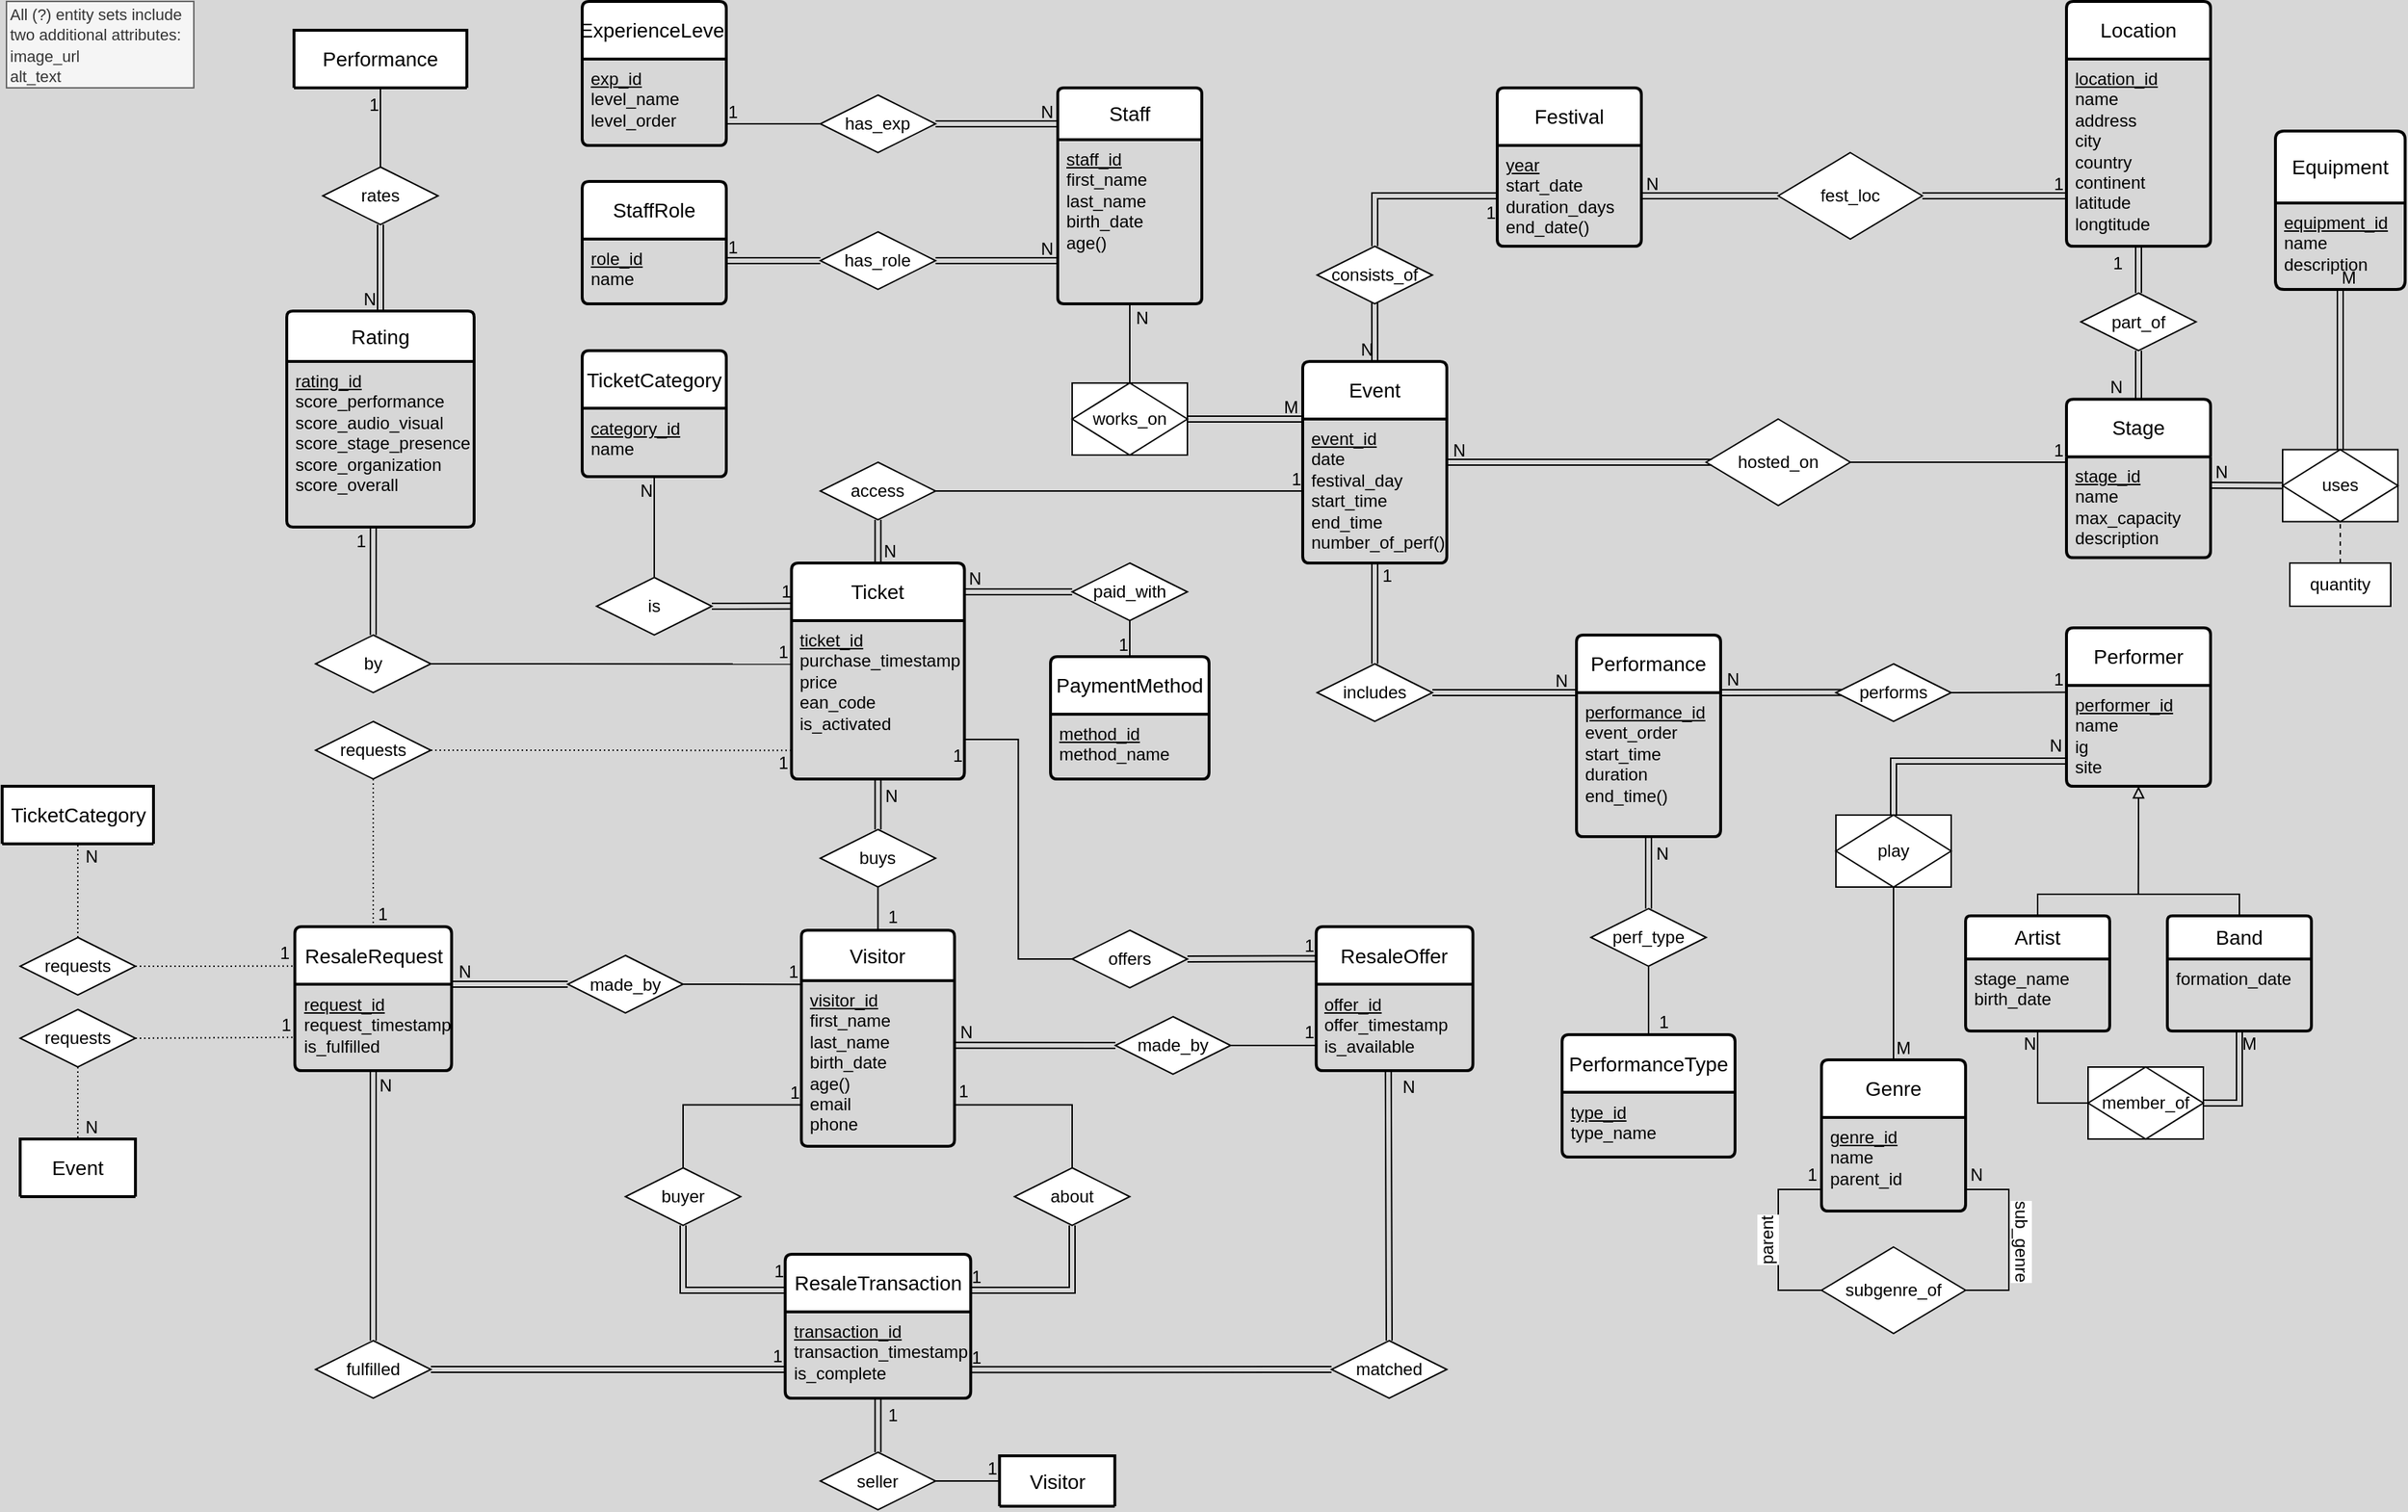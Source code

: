 <mxfile version="26.1.3">
  <diagram id="R2lEEEUBdFMjLlhIrx00" name="Page-1">
    <mxGraphModel dx="1615" dy="1903" grid="1" gridSize="10" guides="1" tooltips="1" connect="1" arrows="1" fold="1" page="1" pageScale="1" pageWidth="850" pageHeight="1100" background="#D7D7D7" math="0" shadow="0" extFonts="Permanent Marker^https://fonts.googleapis.com/css?family=Permanent+Marker">
      <root>
        <mxCell id="0" />
        <mxCell id="1" parent="0" />
        <mxCell id="fs_kRZp0xW7BOfJZ6GTR-1" value="Festival" style="swimlane;childLayout=stackLayout;horizontal=1;startSize=40;horizontalStack=0;rounded=1;fontSize=14;fontStyle=0;strokeWidth=2;resizeParent=0;resizeLast=1;shadow=0;dashed=0;align=center;arcSize=4;whiteSpace=wrap;html=1;" parent="1" vertex="1">
          <mxGeometry x="1175" width="100" height="110" as="geometry" />
        </mxCell>
        <mxCell id="fs_kRZp0xW7BOfJZ6GTR-2" value="&lt;div&gt;&lt;u&gt;year&lt;/u&gt;&lt;/div&gt;&lt;div&gt;start_date&lt;/div&gt;&lt;div&gt;duration_days&lt;/div&gt;&lt;div&gt;end_date()&lt;/div&gt;&lt;div&gt;&lt;span style=&quot;background-color: transparent; text-wrap-mode: nowrap; color: rgba(0, 0, 0, 0); font-family: monospace; font-size: 0px;&quot;&gt;%3CmxGraphModel%3E%3Croot%3E%3CmxCell%20id%3D%220%22%2F%3E%3CmxCell%20id%3D%221%22%20parent%3D%220%22%2F%3E%3CmxCell%20id%3D%222%22%20value%3D%22Location%22%20style%3D%22swimlane%3BchildLayout%3DstackLayout%3Bhorizontal%3D1%3BstartSize%3D50%3BhorizontalStack%3D0%3Brounded%3D1%3BfontSize%3D14%3BfontStyle%3D0%3BstrokeWidth%3D2%3BresizeParent%3D0%3BresizeLast%3D1%3Bshadow%3D0%3Bdashed%3D0%3Balign%3Dcenter%3BarcSize%3D4%3BwhiteSpace%3Dwrap%3Bhtml%3D1%3B%22%20vertex%3D%221%22%20parent%3D%221%22%3E%3CmxGeometry%20x%3D%22570%22%20y%3D%22350%22%20width%3D%22100%22%20height%3D%22160%22%20as%3D%22geometry%22%2F%3E%3C%2FmxCell%3E%3CmxCell%20id%3D%223%22%20value%3D%22%26lt%3Bu%26gt%3Blocation_id%26lt%3B%2Fu%26gt%3B%26lt%3Bdiv%26gt%3Baddress%26lt%3B%2Fdiv%26gt%3B%26lt%3Bdiv%26gt%3Bcity%26lt%3B%2Fdiv%26gt%3B%26lt%3Bdiv%26gt%3Bcountry%26lt%3B%2Fdiv%26gt%3B%26lt%3Bdiv%26gt%3Bcontinent%26lt%3B%2Fdiv%26gt%3B%26lt%3Bdiv%26gt%3Blatitude%26lt%3B%2Fdiv%26gt%3B%26lt%3Bdiv%26gt%3Blongtitude%26lt%3B%2Fdiv%26gt%3B%22%20style%3D%22align%3Dleft%3BstrokeColor%3Dnone%3BfillColor%3Dnone%3BspacingLeft%3D4%3BspacingRight%3D4%3BfontSize%3D12%3BverticalAlign%3Dtop%3Bresizable%3D0%3Brotatable%3D0%3Bpart%3D1%3Bhtml%3D1%3BwhiteSpace%3Dwrap%3B%22%20vertex%3D%221%22%20parent%3D%222%22%3E%3CmxGeometry%20y%3D%2250%22%20width%3D%22100%22%20height%3D%22110%22%20as%3D%22geometry%22%2F%3E%3C%2FmxCell%3E%3C%2Froot%3E%3C%2FmxGraphModel%3E&lt;/span&gt;&lt;/div&gt;" style="align=left;strokeColor=none;fillColor=none;spacingLeft=4;spacingRight=4;fontSize=12;verticalAlign=top;resizable=0;rotatable=0;part=1;html=1;whiteSpace=wrap;" parent="fs_kRZp0xW7BOfJZ6GTR-1" vertex="1">
          <mxGeometry y="40" width="100" height="70" as="geometry" />
        </mxCell>
        <mxCell id="fs_kRZp0xW7BOfJZ6GTR-3" value="Location" style="swimlane;childLayout=stackLayout;horizontal=1;startSize=40;horizontalStack=0;rounded=1;fontSize=14;fontStyle=0;strokeWidth=2;resizeParent=0;resizeLast=1;shadow=0;dashed=0;align=center;arcSize=4;whiteSpace=wrap;html=1;" parent="1" vertex="1">
          <mxGeometry x="1570" y="-60" width="100" height="170" as="geometry" />
        </mxCell>
        <mxCell id="fs_kRZp0xW7BOfJZ6GTR-4" value="&lt;u&gt;location_id&lt;/u&gt;&lt;div&gt;name&lt;/div&gt;&lt;div&gt;address&lt;/div&gt;&lt;div&gt;city&lt;/div&gt;&lt;div&gt;country&lt;/div&gt;&lt;div&gt;continent&lt;/div&gt;&lt;div&gt;latitude&lt;/div&gt;&lt;div&gt;longtitude&lt;/div&gt;" style="align=left;strokeColor=none;fillColor=none;spacingLeft=4;spacingRight=4;fontSize=12;verticalAlign=top;resizable=0;rotatable=0;part=1;html=1;whiteSpace=wrap;" parent="fs_kRZp0xW7BOfJZ6GTR-3" vertex="1">
          <mxGeometry y="40" width="100" height="130" as="geometry" />
        </mxCell>
        <mxCell id="fs_kRZp0xW7BOfJZ6GTR-6" value="Event" style="swimlane;childLayout=stackLayout;horizontal=1;startSize=40;horizontalStack=0;rounded=1;fontSize=14;fontStyle=0;strokeWidth=2;resizeParent=0;resizeLast=1;shadow=0;dashed=0;align=center;arcSize=4;whiteSpace=wrap;html=1;" parent="1" vertex="1">
          <mxGeometry x="1040" y="190" width="100" height="140" as="geometry" />
        </mxCell>
        <mxCell id="fs_kRZp0xW7BOfJZ6GTR-7" value="&lt;u&gt;event_id&lt;/u&gt;&lt;div&gt;date&lt;/div&gt;&lt;div&gt;festival_day&lt;/div&gt;&lt;div&gt;start_time&lt;br&gt;&lt;/div&gt;&lt;div&gt;end_time&lt;/div&gt;&lt;div&gt;number_of_perf()&lt;/div&gt;" style="align=left;strokeColor=none;fillColor=none;spacingLeft=4;spacingRight=4;fontSize=12;verticalAlign=top;resizable=0;rotatable=0;part=1;html=1;whiteSpace=wrap;" parent="fs_kRZp0xW7BOfJZ6GTR-6" vertex="1">
          <mxGeometry y="40" width="100" height="100" as="geometry" />
        </mxCell>
        <mxCell id="fs_kRZp0xW7BOfJZ6GTR-8" value="Stage" style="swimlane;childLayout=stackLayout;horizontal=1;startSize=40;horizontalStack=0;rounded=1;fontSize=14;fontStyle=0;strokeWidth=2;resizeParent=0;resizeLast=1;shadow=0;dashed=0;align=center;arcSize=4;whiteSpace=wrap;html=1;" parent="1" vertex="1">
          <mxGeometry x="1570" y="216.25" width="100" height="110" as="geometry" />
        </mxCell>
        <mxCell id="fs_kRZp0xW7BOfJZ6GTR-9" value="&lt;u&gt;stage_id&lt;/u&gt;&lt;div&gt;name&lt;/div&gt;&lt;div&gt;max_capacity&lt;/div&gt;&lt;div&gt;description&lt;/div&gt;" style="align=left;strokeColor=none;fillColor=none;spacingLeft=4;spacingRight=4;fontSize=12;verticalAlign=top;resizable=0;rotatable=0;part=1;html=1;whiteSpace=wrap;" parent="fs_kRZp0xW7BOfJZ6GTR-8" vertex="1">
          <mxGeometry y="40" width="100" height="70" as="geometry" />
        </mxCell>
        <mxCell id="fs_kRZp0xW7BOfJZ6GTR-10" value="Performance" style="swimlane;childLayout=stackLayout;horizontal=1;startSize=40;horizontalStack=0;rounded=1;fontSize=14;fontStyle=0;strokeWidth=2;resizeParent=0;resizeLast=1;shadow=0;dashed=0;align=center;arcSize=4;whiteSpace=wrap;html=1;" parent="1" vertex="1">
          <mxGeometry x="1230.0" y="380" width="100" height="140" as="geometry" />
        </mxCell>
        <mxCell id="fs_kRZp0xW7BOfJZ6GTR-11" value="&lt;u&gt;performance_id&lt;/u&gt;&lt;br&gt;&lt;div&gt;event_order&lt;br&gt;start_time&lt;br&gt;duration&lt;br&gt;end_time()&lt;/div&gt;" style="align=left;strokeColor=none;fillColor=none;spacingLeft=4;spacingRight=4;fontSize=12;verticalAlign=top;resizable=0;rotatable=0;part=1;html=1;whiteSpace=wrap;" parent="fs_kRZp0xW7BOfJZ6GTR-10" vertex="1">
          <mxGeometry y="40" width="100" height="100" as="geometry" />
        </mxCell>
        <mxCell id="fs_kRZp0xW7BOfJZ6GTR-12" value="Staff" style="swimlane;childLayout=stackLayout;horizontal=1;startSize=36;horizontalStack=0;rounded=1;fontSize=14;fontStyle=0;strokeWidth=2;resizeParent=0;resizeLast=1;shadow=0;dashed=0;align=center;arcSize=4;whiteSpace=wrap;html=1;" parent="1" vertex="1">
          <mxGeometry x="870" width="100" height="150" as="geometry" />
        </mxCell>
        <mxCell id="fs_kRZp0xW7BOfJZ6GTR-13" value="&lt;u&gt;staff_id&lt;/u&gt;&lt;div&gt;first_name&lt;/div&gt;&lt;div&gt;last_name&lt;/div&gt;&lt;div&gt;birth_date&lt;/div&gt;&lt;div&gt;age()&lt;/div&gt;&lt;div&gt;&lt;br&gt;&lt;/div&gt;" style="align=left;strokeColor=none;fillColor=none;spacingLeft=4;spacingRight=4;fontSize=12;verticalAlign=top;resizable=0;rotatable=0;part=1;html=1;whiteSpace=wrap;" parent="fs_kRZp0xW7BOfJZ6GTR-12" vertex="1">
          <mxGeometry y="36" width="100" height="114" as="geometry" />
        </mxCell>
        <mxCell id="fs_kRZp0xW7BOfJZ6GTR-14" value="Performer" style="swimlane;childLayout=stackLayout;horizontal=1;startSize=40;horizontalStack=0;rounded=1;fontSize=14;fontStyle=0;strokeWidth=2;resizeParent=0;resizeLast=1;shadow=0;dashed=0;align=center;arcSize=4;whiteSpace=wrap;html=1;" parent="1" vertex="1">
          <mxGeometry x="1570.0" y="375" width="100" height="110" as="geometry" />
        </mxCell>
        <mxCell id="fs_kRZp0xW7BOfJZ6GTR-15" value="&lt;u&gt;performer_id&lt;/u&gt;&lt;div&gt;name&lt;br&gt;ig&lt;br&gt;site&lt;br&gt;&lt;/div&gt;" style="align=left;strokeColor=none;fillColor=none;spacingLeft=4;spacingRight=4;fontSize=12;verticalAlign=top;resizable=0;rotatable=0;part=1;html=1;whiteSpace=wrap;" parent="fs_kRZp0xW7BOfJZ6GTR-14" vertex="1">
          <mxGeometry y="40" width="100" height="70" as="geometry" />
        </mxCell>
        <mxCell id="7mpWaX-R9mBhcbKAR2uK-18" style="edgeStyle=orthogonalEdgeStyle;rounded=0;orthogonalLoop=1;jettySize=auto;html=1;exitX=0.5;exitY=0;exitDx=0;exitDy=0;entryX=0.5;entryY=0;entryDx=0;entryDy=0;endArrow=none;startFill=0;" edge="1" parent="1" source="fs_kRZp0xW7BOfJZ6GTR-16" target="fs_kRZp0xW7BOfJZ6GTR-18">
          <mxGeometry relative="1" as="geometry">
            <Array as="points">
              <mxPoint x="1550" y="560" />
              <mxPoint x="1690" y="560" />
            </Array>
          </mxGeometry>
        </mxCell>
        <mxCell id="fs_kRZp0xW7BOfJZ6GTR-16" value="Artist" style="swimlane;childLayout=stackLayout;horizontal=1;startSize=30;horizontalStack=0;rounded=1;fontSize=14;fontStyle=0;strokeWidth=2;resizeParent=0;resizeLast=1;shadow=0;dashed=0;align=center;arcSize=4;whiteSpace=wrap;html=1;" parent="1" vertex="1">
          <mxGeometry x="1500" y="575" width="100" height="80" as="geometry">
            <mxRectangle x="600" y="1090" width="70" height="50" as="alternateBounds" />
          </mxGeometry>
        </mxCell>
        <mxCell id="fs_kRZp0xW7BOfJZ6GTR-17" value="&lt;div&gt;&lt;span style=&quot;background-color: transparent; color: light-dark(rgb(0, 0, 0), rgb(255, 255, 255));&quot;&gt;stage_name&lt;/span&gt;&lt;/div&gt;&lt;div&gt;birth_date&lt;/div&gt;" style="align=left;strokeColor=none;fillColor=none;spacingLeft=4;spacingRight=4;fontSize=12;verticalAlign=top;resizable=0;rotatable=0;part=1;html=1;whiteSpace=wrap;" parent="fs_kRZp0xW7BOfJZ6GTR-16" vertex="1">
          <mxGeometry y="30" width="100" height="50" as="geometry" />
        </mxCell>
        <mxCell id="fs_kRZp0xW7BOfJZ6GTR-18" value="Band" style="swimlane;childLayout=stackLayout;horizontal=1;startSize=30;horizontalStack=0;rounded=1;fontSize=14;fontStyle=0;strokeWidth=2;resizeParent=0;resizeLast=1;shadow=0;dashed=0;align=center;arcSize=4;whiteSpace=wrap;html=1;" parent="1" vertex="1">
          <mxGeometry x="1640.0" y="575" width="100" height="80" as="geometry" />
        </mxCell>
        <mxCell id="fs_kRZp0xW7BOfJZ6GTR-19" value="&lt;div&gt;&lt;span style=&quot;background-color: transparent; color: light-dark(rgb(0, 0, 0), rgb(255, 255, 255));&quot;&gt;formation_date&lt;/span&gt;&lt;/div&gt;" style="align=left;strokeColor=none;fillColor=none;spacingLeft=4;spacingRight=4;fontSize=12;verticalAlign=top;resizable=0;rotatable=0;part=1;html=1;whiteSpace=wrap;" parent="fs_kRZp0xW7BOfJZ6GTR-18" vertex="1">
          <mxGeometry y="30" width="100" height="50" as="geometry" />
        </mxCell>
        <mxCell id="fs_kRZp0xW7BOfJZ6GTR-20" value="&lt;font style=&quot;font-size: 11px;&quot;&gt;All (?) entity sets include&amp;nbsp;&lt;/font&gt;&lt;div&gt;&lt;font style=&quot;font-size: 11px;&quot;&gt;two additional attributes:&lt;br&gt;image_url&lt;br&gt;alt_text&lt;/font&gt;&lt;/div&gt;" style="text;html=1;align=left;verticalAlign=middle;whiteSpace=wrap;rounded=0;fillColor=#f5f5f5;strokeColor=#666666;fontColor=#333333;fontStyle=0" parent="1" vertex="1">
          <mxGeometry x="140.5" y="-60" width="130" height="60" as="geometry" />
        </mxCell>
        <mxCell id="fs_kRZp0xW7BOfJZ6GTR-24" value="fest_loc" style="shape=rhombus;perimeter=rhombusPerimeter;whiteSpace=wrap;html=1;align=center;" parent="1" vertex="1">
          <mxGeometry x="1370" y="45" width="100" height="60" as="geometry" />
        </mxCell>
        <mxCell id="fs_kRZp0xW7BOfJZ6GTR-25" value="part_of" style="shape=rhombus;perimeter=rhombusPerimeter;whiteSpace=wrap;html=1;align=center;" parent="1" vertex="1">
          <mxGeometry x="1580" y="142.5" width="80" height="40" as="geometry" />
        </mxCell>
        <mxCell id="fs_kRZp0xW7BOfJZ6GTR-26" value="consists_of" style="shape=rhombus;perimeter=rhombusPerimeter;whiteSpace=wrap;html=1;align=center;" parent="1" vertex="1">
          <mxGeometry x="1050" y="110" width="80" height="40" as="geometry" />
        </mxCell>
        <mxCell id="fs_kRZp0xW7BOfJZ6GTR-27" value="hosted_on" style="shape=rhombus;perimeter=rhombusPerimeter;whiteSpace=wrap;html=1;align=center;" parent="1" vertex="1">
          <mxGeometry x="1320" y="230" width="100" height="60" as="geometry" />
        </mxCell>
        <mxCell id="fs_kRZp0xW7BOfJZ6GTR-28" value="works_on" style="shape=associativeEntity;whiteSpace=wrap;html=1;align=center;" parent="1" vertex="1">
          <mxGeometry x="880" y="205" width="80" height="50" as="geometry" />
        </mxCell>
        <mxCell id="fs_kRZp0xW7BOfJZ6GTR-29" value="includes" style="shape=rhombus;perimeter=rhombusPerimeter;whiteSpace=wrap;html=1;align=center;" parent="1" vertex="1">
          <mxGeometry x="1050.0" y="400" width="80" height="40" as="geometry" />
        </mxCell>
        <mxCell id="fs_kRZp0xW7BOfJZ6GTR-30" value="performs" style="shape=rhombus;perimeter=rhombusPerimeter;whiteSpace=wrap;html=1;align=center;" parent="1" vertex="1">
          <mxGeometry x="1410.0" y="400" width="80" height="40" as="geometry" />
        </mxCell>
        <mxCell id="fs_kRZp0xW7BOfJZ6GTR-38" value="Equipment" style="swimlane;childLayout=stackLayout;horizontal=1;startSize=50;horizontalStack=0;rounded=1;fontSize=14;fontStyle=0;strokeWidth=2;resizeParent=0;resizeLast=1;shadow=0;dashed=0;align=center;arcSize=4;whiteSpace=wrap;html=1;" parent="1" vertex="1">
          <mxGeometry x="1715" y="30" width="90" height="110" as="geometry" />
        </mxCell>
        <mxCell id="fs_kRZp0xW7BOfJZ6GTR-39" value="&lt;u&gt;equipment_id&lt;/u&gt;&lt;div&gt;name&lt;/div&gt;&lt;div&gt;description&lt;/div&gt;" style="align=left;strokeColor=none;fillColor=none;spacingLeft=4;spacingRight=4;fontSize=12;verticalAlign=top;resizable=0;rotatable=0;part=1;html=1;whiteSpace=wrap;" parent="fs_kRZp0xW7BOfJZ6GTR-38" vertex="1">
          <mxGeometry y="50" width="90" height="60" as="geometry" />
        </mxCell>
        <mxCell id="fs_kRZp0xW7BOfJZ6GTR-40" value="uses" style="shape=associativeEntity;whiteSpace=wrap;html=1;align=center;" parent="1" vertex="1">
          <mxGeometry x="1720" y="251.25" width="80" height="50" as="geometry" />
        </mxCell>
        <mxCell id="fs_kRZp0xW7BOfJZ6GTR-41" value="quantity" style="whiteSpace=wrap;html=1;align=center;" parent="1" vertex="1">
          <mxGeometry x="1725" y="330" width="70" height="30" as="geometry" />
        </mxCell>
        <mxCell id="fs_kRZp0xW7BOfJZ6GTR-42" value="" style="endArrow=none;html=1;rounded=0;dashed=1;exitX=0.5;exitY=0;exitDx=0;exitDy=0;entryX=0.5;entryY=1;entryDx=0;entryDy=0;" parent="1" source="fs_kRZp0xW7BOfJZ6GTR-41" target="fs_kRZp0xW7BOfJZ6GTR-40" edge="1">
          <mxGeometry relative="1" as="geometry">
            <mxPoint x="560" y="790" as="sourcePoint" />
            <mxPoint x="960" y="350" as="targetPoint" />
          </mxGeometry>
        </mxCell>
        <mxCell id="fs_kRZp0xW7BOfJZ6GTR-44" value="has_exp" style="shape=rhombus;perimeter=rhombusPerimeter;whiteSpace=wrap;html=1;align=center;" parent="1" vertex="1">
          <mxGeometry x="705.25" y="5" width="80" height="40" as="geometry" />
        </mxCell>
        <mxCell id="fs_kRZp0xW7BOfJZ6GTR-45" value="ExperienceLevel" style="swimlane;childLayout=stackLayout;horizontal=1;startSize=40;horizontalStack=0;rounded=1;fontSize=14;fontStyle=0;strokeWidth=2;resizeParent=0;resizeLast=1;shadow=0;dashed=0;align=center;arcSize=4;whiteSpace=wrap;html=1;" parent="1" vertex="1">
          <mxGeometry x="540" y="-60" width="100" height="100" as="geometry" />
        </mxCell>
        <mxCell id="fs_kRZp0xW7BOfJZ6GTR-46" value="&lt;u&gt;exp_id&lt;/u&gt;&lt;div&gt;level_name&lt;br&gt;level_order&lt;/div&gt;" style="align=left;strokeColor=none;fillColor=none;spacingLeft=4;spacingRight=4;fontSize=12;verticalAlign=top;resizable=0;rotatable=0;part=1;html=1;whiteSpace=wrap;" parent="fs_kRZp0xW7BOfJZ6GTR-45" vertex="1">
          <mxGeometry y="40" width="100" height="60" as="geometry" />
        </mxCell>
        <mxCell id="fs_kRZp0xW7BOfJZ6GTR-56" value="" style="shape=link;html=1;rounded=0;entryX=0.5;entryY=1;entryDx=0;entryDy=0;exitX=0.5;exitY=0;exitDx=0;exitDy=0;" parent="1" source="fs_kRZp0xW7BOfJZ6GTR-25" target="fs_kRZp0xW7BOfJZ6GTR-4" edge="1">
          <mxGeometry relative="1" as="geometry">
            <mxPoint x="610" y="189.6" as="sourcePoint" />
            <mxPoint x="770" y="189.6" as="targetPoint" />
          </mxGeometry>
        </mxCell>
        <mxCell id="fs_kRZp0xW7BOfJZ6GTR-57" value="1" style="resizable=0;html=1;whiteSpace=wrap;align=right;verticalAlign=bottom;" parent="fs_kRZp0xW7BOfJZ6GTR-56" connectable="0" vertex="1">
          <mxGeometry x="1" relative="1" as="geometry">
            <mxPoint x="-10" y="20" as="offset" />
          </mxGeometry>
        </mxCell>
        <mxCell id="fs_kRZp0xW7BOfJZ6GTR-58" value="" style="shape=link;html=1;rounded=0;entryX=0.5;entryY=0;entryDx=0;entryDy=0;exitX=0.5;exitY=1;exitDx=0;exitDy=0;" parent="1" source="fs_kRZp0xW7BOfJZ6GTR-25" target="fs_kRZp0xW7BOfJZ6GTR-8" edge="1">
          <mxGeometry relative="1" as="geometry">
            <mxPoint x="500" y="160" as="sourcePoint" />
            <mxPoint x="660" y="160" as="targetPoint" />
          </mxGeometry>
        </mxCell>
        <mxCell id="fs_kRZp0xW7BOfJZ6GTR-59" value="N" style="resizable=0;html=1;whiteSpace=wrap;align=right;verticalAlign=bottom;" parent="fs_kRZp0xW7BOfJZ6GTR-58" connectable="0" vertex="1">
          <mxGeometry x="1" relative="1" as="geometry">
            <mxPoint x="-10" as="offset" />
          </mxGeometry>
        </mxCell>
        <mxCell id="fs_kRZp0xW7BOfJZ6GTR-60" value="" style="shape=link;html=1;rounded=0;entryX=0;entryY=0.5;entryDx=0;entryDy=0;exitX=0.5;exitY=0;exitDx=0;exitDy=0;edgeStyle=orthogonalEdgeStyle;" parent="1" source="fs_kRZp0xW7BOfJZ6GTR-26" target="fs_kRZp0xW7BOfJZ6GTR-2" edge="1">
          <mxGeometry relative="1" as="geometry">
            <mxPoint x="509.8" y="190" as="sourcePoint" />
            <mxPoint x="509.8" y="160" as="targetPoint" />
          </mxGeometry>
        </mxCell>
        <mxCell id="fs_kRZp0xW7BOfJZ6GTR-61" value="1" style="resizable=0;html=1;whiteSpace=wrap;align=right;verticalAlign=bottom;" parent="fs_kRZp0xW7BOfJZ6GTR-60" connectable="0" vertex="1">
          <mxGeometry x="1" relative="1" as="geometry">
            <mxPoint y="20" as="offset" />
          </mxGeometry>
        </mxCell>
        <mxCell id="fs_kRZp0xW7BOfJZ6GTR-62" value="" style="shape=link;html=1;rounded=0;entryX=0.5;entryY=0;entryDx=0;entryDy=0;exitX=0.499;exitY=0.981;exitDx=0;exitDy=0;exitPerimeter=0;" parent="1" source="fs_kRZp0xW7BOfJZ6GTR-26" target="fs_kRZp0xW7BOfJZ6GTR-6" edge="1">
          <mxGeometry relative="1" as="geometry">
            <mxPoint x="510" y="240" as="sourcePoint" />
            <mxPoint x="530" y="250" as="targetPoint" />
          </mxGeometry>
        </mxCell>
        <mxCell id="fs_kRZp0xW7BOfJZ6GTR-63" value="N" style="resizable=0;html=1;whiteSpace=wrap;align=right;verticalAlign=bottom;" parent="fs_kRZp0xW7BOfJZ6GTR-62" connectable="0" vertex="1">
          <mxGeometry x="1" relative="1" as="geometry" />
        </mxCell>
        <mxCell id="fs_kRZp0xW7BOfJZ6GTR-66" value="" style="shape=link;html=1;rounded=0;exitX=0.04;exitY=0.501;exitDx=0;exitDy=0;exitPerimeter=0;entryX=1;entryY=0.5;entryDx=0;entryDy=0;" parent="1" source="fs_kRZp0xW7BOfJZ6GTR-27" target="fs_kRZp0xW7BOfJZ6GTR-6" edge="1">
          <mxGeometry relative="1" as="geometry">
            <mxPoint x="520" y="239" as="sourcePoint" />
            <mxPoint x="1180" y="260" as="targetPoint" />
          </mxGeometry>
        </mxCell>
        <mxCell id="fs_kRZp0xW7BOfJZ6GTR-67" value="N" style="resizable=0;html=1;whiteSpace=wrap;align=right;verticalAlign=bottom;" parent="fs_kRZp0xW7BOfJZ6GTR-66" connectable="0" vertex="1">
          <mxGeometry x="1" relative="1" as="geometry">
            <mxPoint x="14" as="offset" />
          </mxGeometry>
        </mxCell>
        <mxCell id="fs_kRZp0xW7BOfJZ6GTR-68" value="" style="endArrow=none;html=1;rounded=0;exitX=1;exitY=0.5;exitDx=0;exitDy=0;entryX=0;entryY=0.054;entryDx=0;entryDy=0;entryPerimeter=0;" parent="1" source="fs_kRZp0xW7BOfJZ6GTR-27" target="fs_kRZp0xW7BOfJZ6GTR-9" edge="1">
          <mxGeometry relative="1" as="geometry">
            <mxPoint x="510" y="550" as="sourcePoint" />
            <mxPoint x="1540" y="260" as="targetPoint" />
          </mxGeometry>
        </mxCell>
        <mxCell id="fs_kRZp0xW7BOfJZ6GTR-69" value="1" style="resizable=0;html=1;whiteSpace=wrap;align=right;verticalAlign=bottom;" parent="fs_kRZp0xW7BOfJZ6GTR-68" connectable="0" vertex="1">
          <mxGeometry x="1" relative="1" as="geometry" />
        </mxCell>
        <mxCell id="fs_kRZp0xW7BOfJZ6GTR-70" value="" style="shape=link;html=1;rounded=0;exitX=0.5;exitY=0;exitDx=0;exitDy=0;entryX=0.5;entryY=1;entryDx=0;entryDy=0;" parent="1" source="fs_kRZp0xW7BOfJZ6GTR-29" target="fs_kRZp0xW7BOfJZ6GTR-7" edge="1">
          <mxGeometry relative="1" as="geometry">
            <mxPoint x="500" y="440" as="sourcePoint" />
            <mxPoint x="1180" y="310" as="targetPoint" />
          </mxGeometry>
        </mxCell>
        <mxCell id="fs_kRZp0xW7BOfJZ6GTR-71" value="1" style="resizable=0;html=1;whiteSpace=wrap;align=right;verticalAlign=bottom;" parent="fs_kRZp0xW7BOfJZ6GTR-70" connectable="0" vertex="1">
          <mxGeometry x="1" relative="1" as="geometry">
            <mxPoint x="13" y="17" as="offset" />
          </mxGeometry>
        </mxCell>
        <mxCell id="fs_kRZp0xW7BOfJZ6GTR-72" value="" style="shape=link;html=1;rounded=0;entryX=0;entryY=0;entryDx=0;entryDy=0;exitX=1;exitY=0.5;exitDx=0;exitDy=0;" parent="1" source="fs_kRZp0xW7BOfJZ6GTR-29" target="fs_kRZp0xW7BOfJZ6GTR-11" edge="1">
          <mxGeometry relative="1" as="geometry">
            <mxPoint x="1270.0" y="399" as="sourcePoint" />
            <mxPoint x="1270.0" y="430" as="targetPoint" />
          </mxGeometry>
        </mxCell>
        <mxCell id="fs_kRZp0xW7BOfJZ6GTR-73" value="N" style="resizable=0;html=1;whiteSpace=wrap;align=right;verticalAlign=bottom;direction=south;" parent="fs_kRZp0xW7BOfJZ6GTR-72" connectable="0" vertex="1">
          <mxGeometry x="1" relative="1" as="geometry">
            <mxPoint x="-5" as="offset" />
          </mxGeometry>
        </mxCell>
        <mxCell id="fs_kRZp0xW7BOfJZ6GTR-74" value="" style="endArrow=none;html=1;rounded=0;exitX=1;exitY=0.5;exitDx=0;exitDy=0;entryX=-0.002;entryY=0.068;entryDx=0;entryDy=0;entryPerimeter=0;" parent="1" source="fs_kRZp0xW7BOfJZ6GTR-30" target="fs_kRZp0xW7BOfJZ6GTR-15" edge="1">
          <mxGeometry relative="1" as="geometry">
            <mxPoint x="1360.0" y="410" as="sourcePoint" />
            <mxPoint x="1540" y="400" as="targetPoint" />
          </mxGeometry>
        </mxCell>
        <mxCell id="fs_kRZp0xW7BOfJZ6GTR-75" value="1" style="resizable=0;html=1;whiteSpace=wrap;align=right;verticalAlign=bottom;" parent="fs_kRZp0xW7BOfJZ6GTR-74" connectable="0" vertex="1">
          <mxGeometry x="1" relative="1" as="geometry" />
        </mxCell>
        <mxCell id="fs_kRZp0xW7BOfJZ6GTR-76" value="" style="shape=link;html=1;rounded=0;exitX=0.05;exitY=0.496;exitDx=0;exitDy=0;entryX=1;entryY=0;entryDx=0;entryDy=0;exitPerimeter=0;" parent="1" source="fs_kRZp0xW7BOfJZ6GTR-30" target="fs_kRZp0xW7BOfJZ6GTR-11" edge="1">
          <mxGeometry relative="1" as="geometry">
            <mxPoint x="1393.0" y="520" as="sourcePoint" />
            <mxPoint x="1360.0" y="490" as="targetPoint" />
          </mxGeometry>
        </mxCell>
        <mxCell id="fs_kRZp0xW7BOfJZ6GTR-77" value="N" style="resizable=0;html=1;whiteSpace=wrap;align=right;verticalAlign=bottom;" parent="fs_kRZp0xW7BOfJZ6GTR-76" connectable="0" vertex="1">
          <mxGeometry x="1" relative="1" as="geometry">
            <mxPoint x="14" as="offset" />
          </mxGeometry>
        </mxCell>
        <mxCell id="fs_kRZp0xW7BOfJZ6GTR-82" value="" style="shape=link;html=1;rounded=0;exitX=0;exitY=0.5;exitDx=0;exitDy=0;entryX=1;entryY=0.282;entryDx=0;entryDy=0;entryPerimeter=0;" parent="1" source="fs_kRZp0xW7BOfJZ6GTR-40" target="fs_kRZp0xW7BOfJZ6GTR-9" edge="1">
          <mxGeometry relative="1" as="geometry">
            <mxPoint x="1710" y="360" as="sourcePoint" />
            <mxPoint x="1690" y="316" as="targetPoint" />
          </mxGeometry>
        </mxCell>
        <mxCell id="fs_kRZp0xW7BOfJZ6GTR-83" value="N" style="resizable=0;html=1;whiteSpace=wrap;align=right;verticalAlign=bottom;" parent="fs_kRZp0xW7BOfJZ6GTR-82" connectable="0" vertex="1">
          <mxGeometry x="1" relative="1" as="geometry">
            <mxPoint x="13" as="offset" />
          </mxGeometry>
        </mxCell>
        <mxCell id="fs_kRZp0xW7BOfJZ6GTR-84" value="" style="shape=link;html=1;rounded=0;entryX=0.5;entryY=0;entryDx=0;entryDy=0;exitX=0.5;exitY=1;exitDx=0;exitDy=0;" parent="1" source="fs_kRZp0xW7BOfJZ6GTR-39" target="fs_kRZp0xW7BOfJZ6GTR-40" edge="1">
          <mxGeometry relative="1" as="geometry">
            <mxPoint x="720" y="420" as="sourcePoint" />
            <mxPoint x="840" y="450" as="targetPoint" />
          </mxGeometry>
        </mxCell>
        <mxCell id="fs_kRZp0xW7BOfJZ6GTR-85" value="M" style="resizable=0;html=1;whiteSpace=wrap;align=left;verticalAlign=bottom;" parent="fs_kRZp0xW7BOfJZ6GTR-84" connectable="0" vertex="1">
          <mxGeometry x="-1" relative="1" as="geometry">
            <mxPoint x="-1" as="offset" />
          </mxGeometry>
        </mxCell>
        <mxCell id="fs_kRZp0xW7BOfJZ6GTR-87" value="" style="endArrow=none;html=1;rounded=0;exitX=0.5;exitY=0;exitDx=0;exitDy=0;entryX=0.5;entryY=1;entryDx=0;entryDy=0;" parent="1" source="fs_kRZp0xW7BOfJZ6GTR-28" target="fs_kRZp0xW7BOfJZ6GTR-13" edge="1">
          <mxGeometry relative="1" as="geometry">
            <mxPoint x="460" y="230" as="sourcePoint" />
            <mxPoint x="300" y="330" as="targetPoint" />
          </mxGeometry>
        </mxCell>
        <mxCell id="fs_kRZp0xW7BOfJZ6GTR-88" value="N" style="resizable=0;html=1;whiteSpace=wrap;align=right;verticalAlign=bottom;" parent="fs_kRZp0xW7BOfJZ6GTR-87" connectable="0" vertex="1">
          <mxGeometry x="1" relative="1" as="geometry">
            <mxPoint x="14" y="18" as="offset" />
          </mxGeometry>
        </mxCell>
        <mxCell id="fs_kRZp0xW7BOfJZ6GTR-89" value="" style="shape=link;html=1;rounded=0;entryX=1;entryY=0.5;entryDx=0;entryDy=0;exitX=0;exitY=0;exitDx=0;exitDy=0;" parent="1" source="fs_kRZp0xW7BOfJZ6GTR-7" target="fs_kRZp0xW7BOfJZ6GTR-28" edge="1">
          <mxGeometry relative="1" as="geometry">
            <mxPoint x="440" y="320" as="sourcePoint" />
            <mxPoint x="425" y="409.77" as="targetPoint" />
          </mxGeometry>
        </mxCell>
        <mxCell id="fs_kRZp0xW7BOfJZ6GTR-90" value="M" style="resizable=0;html=1;whiteSpace=wrap;align=left;verticalAlign=bottom;" parent="fs_kRZp0xW7BOfJZ6GTR-89" connectable="0" vertex="1">
          <mxGeometry x="-1" relative="1" as="geometry">
            <mxPoint x="-15" as="offset" />
          </mxGeometry>
        </mxCell>
        <mxCell id="fs_kRZp0xW7BOfJZ6GTR-97" value="" style="shape=link;html=1;rounded=0;exitX=1;exitY=0.5;exitDx=0;exitDy=0;entryX=0;entryY=0.167;entryDx=0;entryDy=0;entryPerimeter=0;" parent="1" source="fs_kRZp0xW7BOfJZ6GTR-44" target="fs_kRZp0xW7BOfJZ6GTR-12" edge="1">
          <mxGeometry relative="1" as="geometry">
            <mxPoint x="190" y="240" as="sourcePoint" />
            <mxPoint x="830" y="25" as="targetPoint" />
          </mxGeometry>
        </mxCell>
        <mxCell id="fs_kRZp0xW7BOfJZ6GTR-98" value="N" style="resizable=0;html=1;whiteSpace=wrap;align=right;verticalAlign=bottom;" parent="fs_kRZp0xW7BOfJZ6GTR-97" connectable="0" vertex="1">
          <mxGeometry x="1" relative="1" as="geometry">
            <mxPoint x="-2" as="offset" />
          </mxGeometry>
        </mxCell>
        <mxCell id="fs_kRZp0xW7BOfJZ6GTR-99" value="" style="endArrow=none;html=1;rounded=0;exitX=0;exitY=0.5;exitDx=0;exitDy=0;entryX=1;entryY=0.75;entryDx=0;entryDy=0;" parent="1" source="fs_kRZp0xW7BOfJZ6GTR-44" target="fs_kRZp0xW7BOfJZ6GTR-46" edge="1">
          <mxGeometry relative="1" as="geometry">
            <mxPoint x="300" y="50" as="sourcePoint" />
            <mxPoint x="660" y="25" as="targetPoint" />
          </mxGeometry>
        </mxCell>
        <mxCell id="fs_kRZp0xW7BOfJZ6GTR-100" value="1" style="resizable=0;html=1;whiteSpace=wrap;align=right;verticalAlign=bottom;" parent="fs_kRZp0xW7BOfJZ6GTR-99" connectable="0" vertex="1">
          <mxGeometry x="1" relative="1" as="geometry">
            <mxPoint x="10" as="offset" />
          </mxGeometry>
        </mxCell>
        <mxCell id="fs_kRZp0xW7BOfJZ6GTR-101" value="play" style="shape=associativeEntity;whiteSpace=wrap;html=1;align=center;" parent="1" vertex="1">
          <mxGeometry x="1410.0" y="505" width="80" height="50" as="geometry" />
        </mxCell>
        <mxCell id="fs_kRZp0xW7BOfJZ6GTR-102" value="Genre" style="swimlane;childLayout=stackLayout;horizontal=1;startSize=40;horizontalStack=0;rounded=1;fontSize=14;fontStyle=0;strokeWidth=2;resizeParent=0;resizeLast=1;shadow=0;dashed=0;align=center;arcSize=4;whiteSpace=wrap;html=1;" parent="1" vertex="1">
          <mxGeometry x="1400" y="675" width="100" height="105" as="geometry" />
        </mxCell>
        <mxCell id="fs_kRZp0xW7BOfJZ6GTR-103" value="&lt;u&gt;genre_id&lt;/u&gt;&lt;div&gt;name&lt;/div&gt;&lt;div&gt;parent_id&lt;/div&gt;" style="align=left;strokeColor=none;fillColor=none;spacingLeft=4;spacingRight=4;fontSize=12;verticalAlign=top;resizable=0;rotatable=0;part=1;html=1;whiteSpace=wrap;" parent="fs_kRZp0xW7BOfJZ6GTR-102" vertex="1">
          <mxGeometry y="40" width="100" height="65" as="geometry" />
        </mxCell>
        <mxCell id="fs_kRZp0xW7BOfJZ6GTR-106" value="" style="shape=link;html=1;rounded=0;exitX=0.5;exitY=0;exitDx=0;exitDy=0;edgeStyle=orthogonalEdgeStyle;entryX=0;entryY=0.75;entryDx=0;entryDy=0;" parent="1" source="fs_kRZp0xW7BOfJZ6GTR-101" target="fs_kRZp0xW7BOfJZ6GTR-15" edge="1">
          <mxGeometry relative="1" as="geometry">
            <mxPoint x="1380.0" y="525" as="sourcePoint" />
            <mxPoint x="1400.0" y="515" as="targetPoint" />
          </mxGeometry>
        </mxCell>
        <mxCell id="fs_kRZp0xW7BOfJZ6GTR-107" value="N" style="resizable=0;html=1;whiteSpace=wrap;align=right;verticalAlign=bottom;" parent="fs_kRZp0xW7BOfJZ6GTR-106" connectable="0" vertex="1">
          <mxGeometry x="1" relative="1" as="geometry">
            <mxPoint x="-2" y="-2" as="offset" />
          </mxGeometry>
        </mxCell>
        <mxCell id="fs_kRZp0xW7BOfJZ6GTR-108" value="" style="endArrow=none;html=1;rounded=0;entryX=0.5;entryY=1;entryDx=0;entryDy=0;exitX=0.5;exitY=0;exitDx=0;exitDy=0;" parent="1" source="fs_kRZp0xW7BOfJZ6GTR-102" target="fs_kRZp0xW7BOfJZ6GTR-101" edge="1">
          <mxGeometry relative="1" as="geometry">
            <mxPoint x="1570.0" y="485" as="sourcePoint" />
            <mxPoint x="1540.0" y="525" as="targetPoint" />
          </mxGeometry>
        </mxCell>
        <mxCell id="fs_kRZp0xW7BOfJZ6GTR-109" value="M" style="resizable=0;html=1;whiteSpace=wrap;align=left;verticalAlign=bottom;" parent="fs_kRZp0xW7BOfJZ6GTR-108" connectable="0" vertex="1">
          <mxGeometry x="-1" relative="1" as="geometry">
            <mxPoint as="offset" />
          </mxGeometry>
        </mxCell>
        <mxCell id="fs_kRZp0xW7BOfJZ6GTR-112" value="subgenre_of" style="shape=rhombus;perimeter=rhombusPerimeter;whiteSpace=wrap;html=1;align=center;" parent="1" vertex="1">
          <mxGeometry x="1400" y="805" width="100" height="60" as="geometry" />
        </mxCell>
        <mxCell id="fs_kRZp0xW7BOfJZ6GTR-114" value="parent" style="endArrow=none;html=1;rounded=0;entryX=0;entryY=0.75;entryDx=0;entryDy=0;edgeStyle=orthogonalEdgeStyle;exitX=0;exitY=0.5;exitDx=0;exitDy=0;horizontal=0;spacingTop=2;spacing=2;spacingLeft=-16;fontSize=12;" parent="1" source="fs_kRZp0xW7BOfJZ6GTR-112" target="fs_kRZp0xW7BOfJZ6GTR-103" edge="1">
          <mxGeometry relative="1" as="geometry">
            <mxPoint x="1359.92" y="875" as="sourcePoint" />
            <mxPoint x="1359.92" y="805" as="targetPoint" />
            <Array as="points">
              <mxPoint x="1370" y="835" />
              <mxPoint x="1370" y="765" />
              <mxPoint x="1400" y="765" />
            </Array>
          </mxGeometry>
        </mxCell>
        <mxCell id="fs_kRZp0xW7BOfJZ6GTR-115" value="1" style="resizable=0;html=1;whiteSpace=wrap;align=right;verticalAlign=bottom;" parent="fs_kRZp0xW7BOfJZ6GTR-114" connectable="0" vertex="1">
          <mxGeometry x="1" relative="1" as="geometry">
            <mxPoint x="-2" as="offset" />
          </mxGeometry>
        </mxCell>
        <mxCell id="fs_kRZp0xW7BOfJZ6GTR-116" value="sub_genre" style="endArrow=none;html=1;rounded=0;entryX=1;entryY=0.75;entryDx=0;entryDy=0;edgeStyle=orthogonalEdgeStyle;exitX=1;exitY=0.5;exitDx=0;exitDy=0;horizontal=1;spacingRight=0;spacingLeft=15;textDirection=vertical-lr;spacingTop=2;fontSize=12;" parent="1" source="fs_kRZp0xW7BOfJZ6GTR-112" target="fs_kRZp0xW7BOfJZ6GTR-103" edge="1">
          <mxGeometry relative="1" as="geometry">
            <mxPoint x="1539.92" y="793" as="sourcePoint" />
            <mxPoint x="1649.92" y="825" as="targetPoint" />
            <Array as="points">
              <mxPoint x="1530" y="835" />
              <mxPoint x="1530" y="765" />
              <mxPoint x="1500" y="765" />
            </Array>
          </mxGeometry>
        </mxCell>
        <mxCell id="fs_kRZp0xW7BOfJZ6GTR-117" value="N" style="resizable=0;html=1;whiteSpace=wrap;align=right;verticalAlign=bottom;" parent="fs_kRZp0xW7BOfJZ6GTR-116" connectable="0" vertex="1">
          <mxGeometry x="1" relative="1" as="geometry">
            <mxPoint x="13" as="offset" />
          </mxGeometry>
        </mxCell>
        <mxCell id="fs_kRZp0xW7BOfJZ6GTR-118" value="access" style="shape=rhombus;perimeter=rhombusPerimeter;whiteSpace=wrap;html=1;align=center;" parent="1" vertex="1">
          <mxGeometry x="705.25" y="260" width="80" height="40" as="geometry" />
        </mxCell>
        <mxCell id="fs_kRZp0xW7BOfJZ6GTR-119" value="Ticket" style="swimlane;childLayout=stackLayout;horizontal=1;startSize=40;horizontalStack=0;rounded=1;fontSize=14;fontStyle=0;strokeWidth=2;resizeParent=0;resizeLast=1;shadow=0;dashed=0;align=center;arcSize=4;whiteSpace=wrap;html=1;" parent="1" vertex="1">
          <mxGeometry x="685.25" y="330" width="120" height="150" as="geometry" />
        </mxCell>
        <mxCell id="fs_kRZp0xW7BOfJZ6GTR-120" value="&lt;u&gt;ticket_id&lt;/u&gt;&lt;div&gt;purchase_timestamp&lt;/div&gt;&lt;div&gt;price&lt;/div&gt;&lt;div&gt;ean_code&lt;/div&gt;&lt;div&gt;is_activated&lt;/div&gt;" style="align=left;strokeColor=none;fillColor=none;spacingLeft=4;spacingRight=4;fontSize=12;verticalAlign=top;resizable=0;rotatable=0;part=1;html=1;whiteSpace=wrap;" parent="fs_kRZp0xW7BOfJZ6GTR-119" vertex="1">
          <mxGeometry y="40" width="120" height="110" as="geometry" />
        </mxCell>
        <mxCell id="fs_kRZp0xW7BOfJZ6GTR-121" value="" style="endArrow=none;html=1;rounded=0;exitX=1;exitY=0.5;exitDx=0;exitDy=0;entryX=0;entryY=0.5;entryDx=0;entryDy=0;" parent="1" source="fs_kRZp0xW7BOfJZ6GTR-118" target="fs_kRZp0xW7BOfJZ6GTR-7" edge="1">
          <mxGeometry relative="1" as="geometry">
            <mxPoint x="1530" y="352.5" as="sourcePoint" />
            <mxPoint x="1020" y="280" as="targetPoint" />
          </mxGeometry>
        </mxCell>
        <mxCell id="fs_kRZp0xW7BOfJZ6GTR-122" value="1" style="resizable=0;html=1;whiteSpace=wrap;align=right;verticalAlign=bottom;" parent="fs_kRZp0xW7BOfJZ6GTR-121" connectable="0" vertex="1">
          <mxGeometry x="1" relative="1" as="geometry" />
        </mxCell>
        <mxCell id="fs_kRZp0xW7BOfJZ6GTR-123" value="" style="shape=link;html=1;rounded=0;entryX=0.5;entryY=0;entryDx=0;entryDy=0;exitX=0.5;exitY=1;exitDx=0;exitDy=0;" parent="1" source="fs_kRZp0xW7BOfJZ6GTR-118" target="fs_kRZp0xW7BOfJZ6GTR-119" edge="1">
          <mxGeometry relative="1" as="geometry">
            <mxPoint x="2259.87" y="612.5" as="sourcePoint" />
            <mxPoint x="2489.87" y="722.5" as="targetPoint" />
          </mxGeometry>
        </mxCell>
        <mxCell id="fs_kRZp0xW7BOfJZ6GTR-124" value="N" style="resizable=0;html=1;whiteSpace=wrap;align=right;verticalAlign=bottom;" parent="fs_kRZp0xW7BOfJZ6GTR-123" connectable="0" vertex="1">
          <mxGeometry x="1" relative="1" as="geometry">
            <mxPoint x="14" as="offset" />
          </mxGeometry>
        </mxCell>
        <mxCell id="fs_kRZp0xW7BOfJZ6GTR-125" value="buys" style="shape=rhombus;perimeter=rhombusPerimeter;whiteSpace=wrap;html=1;align=center;" parent="1" vertex="1">
          <mxGeometry x="705.25" y="515" width="80" height="40" as="geometry" />
        </mxCell>
        <mxCell id="fs_kRZp0xW7BOfJZ6GTR-126" value="" style="shape=link;html=1;rounded=0;exitX=0.5;exitY=0;exitDx=0;exitDy=0;entryX=0.5;entryY=1;entryDx=0;entryDy=0;" parent="1" source="fs_kRZp0xW7BOfJZ6GTR-125" target="fs_kRZp0xW7BOfJZ6GTR-120" edge="1">
          <mxGeometry relative="1" as="geometry">
            <mxPoint x="640" y="970" as="sourcePoint" />
            <mxPoint x="276" y="630" as="targetPoint" />
          </mxGeometry>
        </mxCell>
        <mxCell id="fs_kRZp0xW7BOfJZ6GTR-127" value="N" style="resizable=0;html=1;whiteSpace=wrap;align=right;verticalAlign=bottom;" parent="fs_kRZp0xW7BOfJZ6GTR-126" connectable="0" vertex="1">
          <mxGeometry x="1" relative="1" as="geometry">
            <mxPoint x="15" y="20" as="offset" />
          </mxGeometry>
        </mxCell>
        <mxCell id="fs_kRZp0xW7BOfJZ6GTR-128" value="Visitor" style="swimlane;childLayout=stackLayout;horizontal=1;startSize=35;horizontalStack=0;rounded=1;fontSize=14;fontStyle=0;strokeWidth=2;resizeParent=0;resizeLast=1;shadow=0;dashed=0;align=center;arcSize=4;whiteSpace=wrap;html=1;" parent="1" vertex="1">
          <mxGeometry x="692.12" y="585" width="106.25" height="150" as="geometry" />
        </mxCell>
        <mxCell id="fs_kRZp0xW7BOfJZ6GTR-129" value="&lt;u&gt;visitor_id&lt;/u&gt;&lt;div&gt;first_name&lt;/div&gt;&lt;div&gt;last_name&lt;/div&gt;&lt;div&gt;birth_date&lt;/div&gt;&lt;div&gt;age()&lt;/div&gt;&lt;div&gt;email&lt;/div&gt;&lt;div&gt;phone&lt;/div&gt;" style="align=left;strokeColor=none;fillColor=none;spacingLeft=4;spacingRight=4;fontSize=12;verticalAlign=top;resizable=0;rotatable=0;part=1;html=1;whiteSpace=wrap;" parent="fs_kRZp0xW7BOfJZ6GTR-128" vertex="1">
          <mxGeometry y="35" width="106.25" height="115" as="geometry" />
        </mxCell>
        <mxCell id="fs_kRZp0xW7BOfJZ6GTR-130" value="" style="endArrow=none;html=1;rounded=0;exitX=0.5;exitY=1;exitDx=0;exitDy=0;entryX=0.5;entryY=0;entryDx=0;entryDy=0;" parent="1" source="fs_kRZp0xW7BOfJZ6GTR-125" target="fs_kRZp0xW7BOfJZ6GTR-128" edge="1">
          <mxGeometry relative="1" as="geometry">
            <mxPoint x="1804.37" y="900" as="sourcePoint" />
            <mxPoint x="1294.37" y="570" as="targetPoint" />
          </mxGeometry>
        </mxCell>
        <mxCell id="fs_kRZp0xW7BOfJZ6GTR-131" value="1" style="resizable=0;html=1;whiteSpace=wrap;align=right;verticalAlign=bottom;" parent="fs_kRZp0xW7BOfJZ6GTR-130" connectable="0" vertex="1">
          <mxGeometry x="1" relative="1" as="geometry">
            <mxPoint x="15" as="offset" />
          </mxGeometry>
        </mxCell>
        <mxCell id="fs_kRZp0xW7BOfJZ6GTR-132" value="by" style="shape=rhombus;perimeter=rhombusPerimeter;whiteSpace=wrap;html=1;align=center;" parent="1" vertex="1">
          <mxGeometry x="355" y="380" width="80" height="40" as="geometry" />
        </mxCell>
        <mxCell id="fs_kRZp0xW7BOfJZ6GTR-133" value="Rating" style="swimlane;childLayout=stackLayout;horizontal=1;startSize=35;horizontalStack=0;rounded=1;fontSize=14;fontStyle=0;strokeWidth=2;resizeParent=0;resizeLast=1;shadow=0;dashed=0;align=center;arcSize=4;whiteSpace=wrap;html=1;" parent="1" vertex="1">
          <mxGeometry x="335" y="155" width="130" height="150" as="geometry" />
        </mxCell>
        <mxCell id="fs_kRZp0xW7BOfJZ6GTR-134" value="&lt;u&gt;rating_id&lt;/u&gt;&lt;div&gt;score_performance&lt;/div&gt;&lt;div&gt;score_audio_visual&lt;/div&gt;&lt;div&gt;score_stage_presence&lt;/div&gt;&lt;div&gt;score_organization&lt;/div&gt;&lt;div&gt;score_overall&lt;/div&gt;" style="align=left;strokeColor=none;fillColor=none;spacingLeft=4;spacingRight=4;fontSize=12;verticalAlign=top;resizable=0;rotatable=0;part=1;html=1;whiteSpace=wrap;" parent="fs_kRZp0xW7BOfJZ6GTR-133" vertex="1">
          <mxGeometry y="35" width="130" height="115" as="geometry" />
        </mxCell>
        <mxCell id="fs_kRZp0xW7BOfJZ6GTR-135" value="" style="shape=link;html=1;rounded=0;exitX=0.5;exitY=0;exitDx=0;exitDy=0;entryX=0.462;entryY=1.004;entryDx=0;entryDy=0;entryPerimeter=0;" parent="1" source="fs_kRZp0xW7BOfJZ6GTR-132" target="fs_kRZp0xW7BOfJZ6GTR-134" edge="1">
          <mxGeometry relative="1" as="geometry">
            <mxPoint x="275" y="330" as="sourcePoint" />
            <mxPoint x="395" y="320" as="targetPoint" />
          </mxGeometry>
        </mxCell>
        <mxCell id="fs_kRZp0xW7BOfJZ6GTR-136" value="1" style="resizable=0;html=1;whiteSpace=wrap;align=right;verticalAlign=bottom;" parent="fs_kRZp0xW7BOfJZ6GTR-135" connectable="0" vertex="1">
          <mxGeometry x="1" relative="1" as="geometry">
            <mxPoint x="-4" y="18" as="offset" />
          </mxGeometry>
        </mxCell>
        <mxCell id="fs_kRZp0xW7BOfJZ6GTR-137" value="" style="endArrow=none;html=1;rounded=0;exitX=1;exitY=0.5;exitDx=0;exitDy=0;entryX=-0.001;entryY=0.274;entryDx=0;entryDy=0;entryPerimeter=0;" parent="1" source="fs_kRZp0xW7BOfJZ6GTR-132" target="fs_kRZp0xW7BOfJZ6GTR-120" edge="1">
          <mxGeometry relative="1" as="geometry">
            <mxPoint x="365" y="732.38" as="sourcePoint" />
            <mxPoint x="300" y="510" as="targetPoint" />
          </mxGeometry>
        </mxCell>
        <mxCell id="fs_kRZp0xW7BOfJZ6GTR-138" value="1" style="resizable=0;html=1;whiteSpace=wrap;align=right;verticalAlign=bottom;" parent="fs_kRZp0xW7BOfJZ6GTR-137" connectable="0" vertex="1">
          <mxGeometry x="1" relative="1" as="geometry">
            <mxPoint as="offset" />
          </mxGeometry>
        </mxCell>
        <mxCell id="fs_kRZp0xW7BOfJZ6GTR-139" value="offers" style="shape=rhombus;perimeter=rhombusPerimeter;whiteSpace=wrap;html=1;align=center;" parent="1" vertex="1">
          <mxGeometry x="880" y="585" width="80" height="40" as="geometry" />
        </mxCell>
        <mxCell id="fs_kRZp0xW7BOfJZ6GTR-140" value="ResaleOffer" style="swimlane;childLayout=stackLayout;horizontal=1;startSize=40;horizontalStack=0;rounded=1;fontSize=14;fontStyle=0;strokeWidth=2;resizeParent=0;resizeLast=1;shadow=0;dashed=0;align=center;arcSize=4;whiteSpace=wrap;html=1;" parent="1" vertex="1">
          <mxGeometry x="1049.37" y="582.5" width="108.75" height="100" as="geometry" />
        </mxCell>
        <mxCell id="fs_kRZp0xW7BOfJZ6GTR-141" value="&lt;u&gt;offer_id&lt;/u&gt;&lt;div&gt;offer_timestamp&lt;/div&gt;&lt;div&gt;is_available&lt;/div&gt;" style="align=left;strokeColor=none;fillColor=none;spacingLeft=4;spacingRight=4;fontSize=12;verticalAlign=top;resizable=0;rotatable=0;part=1;html=1;whiteSpace=wrap;" parent="fs_kRZp0xW7BOfJZ6GTR-140" vertex="1">
          <mxGeometry y="40" width="108.75" height="60" as="geometry" />
        </mxCell>
        <mxCell id="fs_kRZp0xW7BOfJZ6GTR-142" value="ResaleRequest" style="swimlane;childLayout=stackLayout;horizontal=1;startSize=40;horizontalStack=0;rounded=1;fontSize=14;fontStyle=0;strokeWidth=2;resizeParent=0;resizeLast=1;shadow=0;dashed=0;align=center;arcSize=4;whiteSpace=wrap;html=1;" parent="1" vertex="1">
          <mxGeometry x="340.62" y="582.5" width="108.75" height="100" as="geometry" />
        </mxCell>
        <mxCell id="fs_kRZp0xW7BOfJZ6GTR-143" value="&lt;u&gt;request_id&lt;/u&gt;&lt;div&gt;request_timestamp&lt;/div&gt;&lt;div&gt;is_fulfilled&lt;/div&gt;" style="align=left;strokeColor=none;fillColor=none;spacingLeft=4;spacingRight=4;fontSize=12;verticalAlign=top;resizable=0;rotatable=0;part=1;html=1;whiteSpace=wrap;" parent="fs_kRZp0xW7BOfJZ6GTR-142" vertex="1">
          <mxGeometry y="40" width="108.75" height="60" as="geometry" />
        </mxCell>
        <mxCell id="fs_kRZp0xW7BOfJZ6GTR-144" value="made_by" style="shape=rhombus;perimeter=rhombusPerimeter;whiteSpace=wrap;html=1;align=center;" parent="1" vertex="1">
          <mxGeometry x="530" y="602.5" width="80" height="40" as="geometry" />
        </mxCell>
        <mxCell id="fs_kRZp0xW7BOfJZ6GTR-145" value="" style="shape=link;html=1;rounded=0;exitX=1;exitY=0.5;exitDx=0;exitDy=0;entryX=-0.001;entryY=0.222;entryDx=0;entryDy=0;entryPerimeter=0;" parent="1" source="fs_kRZp0xW7BOfJZ6GTR-139" target="fs_kRZp0xW7BOfJZ6GTR-140" edge="1">
          <mxGeometry relative="1" as="geometry">
            <mxPoint x="250" y="920" as="sourcePoint" />
            <mxPoint x="1000" y="610" as="targetPoint" />
          </mxGeometry>
        </mxCell>
        <mxCell id="fs_kRZp0xW7BOfJZ6GTR-146" value="1" style="resizable=0;html=1;whiteSpace=wrap;align=right;verticalAlign=bottom;" parent="fs_kRZp0xW7BOfJZ6GTR-145" connectable="0" vertex="1">
          <mxGeometry x="1" relative="1" as="geometry" />
        </mxCell>
        <mxCell id="fs_kRZp0xW7BOfJZ6GTR-147" value="" style="endArrow=none;html=1;rounded=0;entryX=1;entryY=0.75;entryDx=0;entryDy=0;exitX=0;exitY=0.5;exitDx=0;exitDy=0;edgeStyle=orthogonalEdgeStyle;" parent="1" source="fs_kRZp0xW7BOfJZ6GTR-139" target="fs_kRZp0xW7BOfJZ6GTR-120" edge="1">
          <mxGeometry relative="1" as="geometry">
            <mxPoint x="250" y="920" as="sourcePoint" />
            <mxPoint x="380" y="620" as="targetPoint" />
          </mxGeometry>
        </mxCell>
        <mxCell id="fs_kRZp0xW7BOfJZ6GTR-148" value="1" style="resizable=0;html=1;whiteSpace=wrap;align=right;verticalAlign=bottom;" parent="fs_kRZp0xW7BOfJZ6GTR-147" connectable="0" vertex="1">
          <mxGeometry x="1" relative="1" as="geometry">
            <mxPoint y="20" as="offset" />
          </mxGeometry>
        </mxCell>
        <mxCell id="fs_kRZp0xW7BOfJZ6GTR-149" value="" style="endArrow=none;html=1;rounded=0;exitX=1;exitY=0.5;exitDx=0;exitDy=0;entryX=-0.001;entryY=0.023;entryDx=0;entryDy=0;entryPerimeter=0;" parent="1" source="fs_kRZp0xW7BOfJZ6GTR-144" target="fs_kRZp0xW7BOfJZ6GTR-129" edge="1">
          <mxGeometry relative="1" as="geometry">
            <mxPoint x="1204.37" y="760" as="sourcePoint" />
            <mxPoint x="650" y="610" as="targetPoint" />
          </mxGeometry>
        </mxCell>
        <mxCell id="fs_kRZp0xW7BOfJZ6GTR-150" value="1" style="resizable=0;html=1;whiteSpace=wrap;align=right;verticalAlign=bottom;" parent="fs_kRZp0xW7BOfJZ6GTR-149" connectable="0" vertex="1">
          <mxGeometry x="1" relative="1" as="geometry">
            <mxPoint as="offset" />
          </mxGeometry>
        </mxCell>
        <mxCell id="fs_kRZp0xW7BOfJZ6GTR-151" value="" style="shape=link;html=1;rounded=0;exitX=0;exitY=0.5;exitDx=0;exitDy=0;entryX=1;entryY=0;entryDx=0;entryDy=0;" parent="1" source="fs_kRZp0xW7BOfJZ6GTR-144" target="fs_kRZp0xW7BOfJZ6GTR-143" edge="1">
          <mxGeometry relative="1" as="geometry">
            <mxPoint x="1204.37" y="800" as="sourcePoint" />
            <mxPoint x="40" y="950" as="targetPoint" />
          </mxGeometry>
        </mxCell>
        <mxCell id="fs_kRZp0xW7BOfJZ6GTR-152" value="N" style="resizable=0;html=1;whiteSpace=wrap;align=right;verticalAlign=bottom;" parent="fs_kRZp0xW7BOfJZ6GTR-151" connectable="0" vertex="1">
          <mxGeometry x="1" relative="1" as="geometry">
            <mxPoint x="15" as="offset" />
          </mxGeometry>
        </mxCell>
        <mxCell id="fs_kRZp0xW7BOfJZ6GTR-153" value="ResaleTransaction" style="swimlane;childLayout=stackLayout;horizontal=1;startSize=40;horizontalStack=0;rounded=1;fontSize=14;fontStyle=0;strokeWidth=2;resizeParent=0;resizeLast=1;shadow=0;dashed=0;align=center;arcSize=4;whiteSpace=wrap;html=1;" parent="1" vertex="1">
          <mxGeometry x="680.87" y="810" width="128.75" height="100" as="geometry" />
        </mxCell>
        <mxCell id="fs_kRZp0xW7BOfJZ6GTR-154" value="&lt;u&gt;transaction_id&lt;/u&gt;&lt;div&gt;transaction_timestamp&lt;/div&gt;&lt;div&gt;is_complete&lt;/div&gt;" style="align=left;strokeColor=none;fillColor=none;spacingLeft=4;spacingRight=4;fontSize=12;verticalAlign=top;resizable=0;rotatable=0;part=1;html=1;whiteSpace=wrap;" parent="fs_kRZp0xW7BOfJZ6GTR-153" vertex="1">
          <mxGeometry y="40" width="128.75" height="60" as="geometry" />
        </mxCell>
        <mxCell id="fs_kRZp0xW7BOfJZ6GTR-157" value="matched" style="shape=rhombus;perimeter=rhombusPerimeter;whiteSpace=wrap;html=1;align=center;" parent="1" vertex="1">
          <mxGeometry x="1060" y="870" width="80" height="40" as="geometry" />
        </mxCell>
        <mxCell id="fs_kRZp0xW7BOfJZ6GTR-158" value="fulfilled" style="shape=rhombus;perimeter=rhombusPerimeter;whiteSpace=wrap;html=1;align=center;" parent="1" vertex="1">
          <mxGeometry x="355.0" y="870" width="80" height="40" as="geometry" />
        </mxCell>
        <mxCell id="fs_kRZp0xW7BOfJZ6GTR-159" value="" style="shape=link;html=1;rounded=0;exitX=0;exitY=0.5;exitDx=0;exitDy=0;entryX=1.001;entryY=0.669;entryDx=0;entryDy=0;entryPerimeter=0;" parent="1" source="fs_kRZp0xW7BOfJZ6GTR-157" target="fs_kRZp0xW7BOfJZ6GTR-154" edge="1">
          <mxGeometry relative="1" as="geometry">
            <mxPoint x="1070" y="790" as="sourcePoint" />
            <mxPoint x="850" y="890" as="targetPoint" />
          </mxGeometry>
        </mxCell>
        <mxCell id="fs_kRZp0xW7BOfJZ6GTR-160" value="1" style="resizable=0;html=1;whiteSpace=wrap;align=right;verticalAlign=bottom;" parent="fs_kRZp0xW7BOfJZ6GTR-159" connectable="0" vertex="1">
          <mxGeometry x="1" relative="1" as="geometry">
            <mxPoint x="9" as="offset" />
          </mxGeometry>
        </mxCell>
        <mxCell id="fs_kRZp0xW7BOfJZ6GTR-161" value="" style="shape=link;html=1;rounded=0;exitX=1;exitY=0.5;exitDx=0;exitDy=0;entryX=-0.004;entryY=0.666;entryDx=0;entryDy=0;entryPerimeter=0;" parent="1" source="fs_kRZp0xW7BOfJZ6GTR-158" edge="1" target="fs_kRZp0xW7BOfJZ6GTR-154">
          <mxGeometry relative="1" as="geometry">
            <mxPoint x="2035.62" y="800" as="sourcePoint" />
            <mxPoint x="660" y="890" as="targetPoint" />
          </mxGeometry>
        </mxCell>
        <mxCell id="fs_kRZp0xW7BOfJZ6GTR-162" value="1" style="resizable=0;html=1;whiteSpace=wrap;align=right;verticalAlign=bottom;" parent="fs_kRZp0xW7BOfJZ6GTR-161" connectable="0" vertex="1">
          <mxGeometry x="1" relative="1" as="geometry" />
        </mxCell>
        <mxCell id="fs_kRZp0xW7BOfJZ6GTR-163" value="" style="shape=link;html=1;rounded=0;exitX=0.5;exitY=0;exitDx=0;exitDy=0;entryX=0.5;entryY=1;entryDx=0;entryDy=0;" parent="1" source="fs_kRZp0xW7BOfJZ6GTR-158" target="fs_kRZp0xW7BOfJZ6GTR-143" edge="1">
          <mxGeometry relative="1" as="geometry">
            <mxPoint x="634" y="1029.67" as="sourcePoint" />
            <mxPoint x="140" y="1050" as="targetPoint" />
          </mxGeometry>
        </mxCell>
        <mxCell id="fs_kRZp0xW7BOfJZ6GTR-164" value="N" style="resizable=0;html=1;whiteSpace=wrap;align=right;verticalAlign=bottom;" parent="fs_kRZp0xW7BOfJZ6GTR-163" connectable="0" vertex="1">
          <mxGeometry x="1" relative="1" as="geometry">
            <mxPoint x="15" y="19" as="offset" />
          </mxGeometry>
        </mxCell>
        <mxCell id="fs_kRZp0xW7BOfJZ6GTR-165" value="" style="shape=link;html=1;rounded=0;exitX=0.5;exitY=0;exitDx=0;exitDy=0;entryX=0.46;entryY=1;entryDx=0;entryDy=0;entryPerimeter=0;" parent="1" source="fs_kRZp0xW7BOfJZ6GTR-157" target="fs_kRZp0xW7BOfJZ6GTR-141" edge="1">
          <mxGeometry relative="1" as="geometry">
            <mxPoint x="624" y="890" as="sourcePoint" />
            <mxPoint x="340" y="910" as="targetPoint" />
          </mxGeometry>
        </mxCell>
        <mxCell id="fs_kRZp0xW7BOfJZ6GTR-166" value="N" style="resizable=0;html=1;whiteSpace=wrap;align=right;verticalAlign=bottom;" parent="fs_kRZp0xW7BOfJZ6GTR-165" connectable="0" vertex="1">
          <mxGeometry x="1" relative="1" as="geometry">
            <mxPoint x="20" y="20" as="offset" />
          </mxGeometry>
        </mxCell>
        <mxCell id="fs_kRZp0xW7BOfJZ6GTR-169" value="Visitor" style="swimlane;childLayout=stackLayout;horizontal=1;startSize=35;horizontalStack=0;rounded=1;fontSize=14;fontStyle=0;strokeWidth=2;resizeParent=0;resizeLast=1;shadow=0;dashed=0;align=center;arcSize=4;whiteSpace=wrap;html=1;" parent="1" vertex="1" collapsed="1">
          <mxGeometry x="829.62" y="950" width="80" height="35" as="geometry">
            <mxRectangle x="85" y="940" width="100" height="150" as="alternateBounds" />
          </mxGeometry>
        </mxCell>
        <mxCell id="fs_kRZp0xW7BOfJZ6GTR-170" value="visitor_id&lt;div&gt;first_name&lt;/div&gt;&lt;div&gt;last_name&lt;/div&gt;&lt;div&gt;birth_date&lt;/div&gt;&lt;div&gt;age()&lt;/div&gt;&lt;div&gt;email&lt;/div&gt;&lt;div&gt;phone&lt;/div&gt;" style="align=left;strokeColor=none;fillColor=none;spacingLeft=4;spacingRight=4;fontSize=12;verticalAlign=top;resizable=0;rotatable=0;part=1;html=1;whiteSpace=wrap;" parent="fs_kRZp0xW7BOfJZ6GTR-169" vertex="1">
          <mxGeometry y="35" width="100" height="115" as="geometry" />
        </mxCell>
        <mxCell id="fs_kRZp0xW7BOfJZ6GTR-173" value="buyer" style="shape=rhombus;perimeter=rhombusPerimeter;whiteSpace=wrap;html=1;align=center;" parent="1" vertex="1">
          <mxGeometry x="570" y="750" width="80" height="40" as="geometry" />
        </mxCell>
        <mxCell id="fs_kRZp0xW7BOfJZ6GTR-174" value="seller" style="shape=rhombus;perimeter=rhombusPerimeter;whiteSpace=wrap;html=1;align=center;" parent="1" vertex="1">
          <mxGeometry x="705.25" y="947.5" width="80" height="40" as="geometry" />
        </mxCell>
        <mxCell id="fs_kRZp0xW7BOfJZ6GTR-175" value="about" style="shape=rhombus;perimeter=rhombusPerimeter;whiteSpace=wrap;html=1;align=center;" parent="1" vertex="1">
          <mxGeometry x="840.0" y="750" width="80" height="40" as="geometry" />
        </mxCell>
        <mxCell id="fs_kRZp0xW7BOfJZ6GTR-176" value="" style="shape=link;html=1;rounded=0;exitX=0.5;exitY=1;exitDx=0;exitDy=0;entryX=1;entryY=0.25;entryDx=0;entryDy=0;edgeStyle=orthogonalEdgeStyle;" parent="1" source="fs_kRZp0xW7BOfJZ6GTR-175" target="fs_kRZp0xW7BOfJZ6GTR-153" edge="1">
          <mxGeometry relative="1" as="geometry">
            <mxPoint x="900.38" y="849.38" as="sourcePoint" />
            <mxPoint x="820.0" y="845" as="targetPoint" />
          </mxGeometry>
        </mxCell>
        <mxCell id="fs_kRZp0xW7BOfJZ6GTR-177" value="1" style="resizable=0;html=1;whiteSpace=wrap;align=right;verticalAlign=bottom;" parent="fs_kRZp0xW7BOfJZ6GTR-176" connectable="0" vertex="1">
          <mxGeometry x="1" relative="1" as="geometry">
            <mxPoint x="9" y="-1" as="offset" />
          </mxGeometry>
        </mxCell>
        <mxCell id="fs_kRZp0xW7BOfJZ6GTR-178" value="" style="endArrow=none;html=1;rounded=0;exitX=0.5;exitY=0;exitDx=0;exitDy=0;entryX=1;entryY=0.75;entryDx=0;entryDy=0;edgeStyle=orthogonalEdgeStyle;" parent="1" source="fs_kRZp0xW7BOfJZ6GTR-175" target="fs_kRZp0xW7BOfJZ6GTR-129" edge="1">
          <mxGeometry relative="1" as="geometry">
            <mxPoint x="810.38" y="800" as="sourcePoint" />
            <mxPoint x="1000.38" y="830" as="targetPoint" />
          </mxGeometry>
        </mxCell>
        <mxCell id="fs_kRZp0xW7BOfJZ6GTR-179" value="1" style="resizable=0;html=1;whiteSpace=wrap;align=right;verticalAlign=bottom;" parent="fs_kRZp0xW7BOfJZ6GTR-178" connectable="0" vertex="1">
          <mxGeometry x="1" relative="1" as="geometry">
            <mxPoint x="11" y="-1" as="offset" />
          </mxGeometry>
        </mxCell>
        <mxCell id="fs_kRZp0xW7BOfJZ6GTR-180" value="" style="shape=link;html=1;rounded=0;exitX=0.5;exitY=0;exitDx=0;exitDy=0;entryX=0.5;entryY=1;entryDx=0;entryDy=0;" parent="1" source="fs_kRZp0xW7BOfJZ6GTR-174" target="fs_kRZp0xW7BOfJZ6GTR-154" edge="1">
          <mxGeometry relative="1" as="geometry">
            <mxPoint x="629.87" y="950" as="sourcePoint" />
            <mxPoint x="590" y="930" as="targetPoint" />
          </mxGeometry>
        </mxCell>
        <mxCell id="fs_kRZp0xW7BOfJZ6GTR-181" value="1" style="resizable=0;html=1;whiteSpace=wrap;align=right;verticalAlign=bottom;" parent="fs_kRZp0xW7BOfJZ6GTR-180" connectable="0" vertex="1">
          <mxGeometry x="1" relative="1" as="geometry">
            <mxPoint x="15" y="20" as="offset" />
          </mxGeometry>
        </mxCell>
        <mxCell id="fs_kRZp0xW7BOfJZ6GTR-182" value="" style="shape=link;html=1;rounded=0;exitX=0.5;exitY=1;exitDx=0;exitDy=0;entryX=0;entryY=0.25;entryDx=0;entryDy=0;edgeStyle=orthogonalEdgeStyle;" parent="1" source="fs_kRZp0xW7BOfJZ6GTR-173" target="fs_kRZp0xW7BOfJZ6GTR-153" edge="1">
          <mxGeometry relative="1" as="geometry">
            <mxPoint x="550" y="820" as="sourcePoint" />
            <mxPoint x="640" y="980" as="targetPoint" />
          </mxGeometry>
        </mxCell>
        <mxCell id="fs_kRZp0xW7BOfJZ6GTR-183" value="1" style="resizable=0;html=1;whiteSpace=wrap;align=right;verticalAlign=bottom;" parent="fs_kRZp0xW7BOfJZ6GTR-182" connectable="0" vertex="1">
          <mxGeometry x="1" relative="1" as="geometry">
            <mxPoint y="-5" as="offset" />
          </mxGeometry>
        </mxCell>
        <mxCell id="fs_kRZp0xW7BOfJZ6GTR-184" value="" style="endArrow=none;html=1;rounded=0;exitX=0.5;exitY=0;exitDx=0;exitDy=0;entryX=0;entryY=0.75;entryDx=0;entryDy=0;edgeStyle=orthogonalEdgeStyle;" parent="1" source="fs_kRZp0xW7BOfJZ6GTR-173" target="fs_kRZp0xW7BOfJZ6GTR-129" edge="1">
          <mxGeometry relative="1" as="geometry">
            <mxPoint x="685.24" y="1080" as="sourcePoint" />
            <mxPoint x="749.87" y="1080" as="targetPoint" />
          </mxGeometry>
        </mxCell>
        <mxCell id="fs_kRZp0xW7BOfJZ6GTR-185" value="1" style="resizable=0;html=1;whiteSpace=wrap;align=right;verticalAlign=bottom;" parent="fs_kRZp0xW7BOfJZ6GTR-184" connectable="0" vertex="1">
          <mxGeometry x="1" relative="1" as="geometry" />
        </mxCell>
        <mxCell id="fs_kRZp0xW7BOfJZ6GTR-186" value="" style="endArrow=none;html=1;rounded=0;exitX=1;exitY=0.5;exitDx=0;exitDy=0;entryX=0;entryY=0.5;entryDx=0;entryDy=0;" parent="1" source="fs_kRZp0xW7BOfJZ6GTR-174" target="fs_kRZp0xW7BOfJZ6GTR-169" edge="1">
          <mxGeometry relative="1" as="geometry">
            <mxPoint x="1345.34" y="879.09" as="sourcePoint" />
            <mxPoint x="1399.96" y="879.09" as="targetPoint" />
          </mxGeometry>
        </mxCell>
        <mxCell id="fs_kRZp0xW7BOfJZ6GTR-187" value="1" style="resizable=0;html=1;whiteSpace=wrap;align=right;verticalAlign=bottom;" parent="fs_kRZp0xW7BOfJZ6GTR-186" connectable="0" vertex="1">
          <mxGeometry x="1" relative="1" as="geometry" />
        </mxCell>
        <mxCell id="XKHwRflBJff935lDJLE8-4" value="member_of" style="shape=associativeEntity;whiteSpace=wrap;html=1;align=center;" parent="1" vertex="1">
          <mxGeometry x="1585.0" y="680" width="80" height="50" as="geometry" />
        </mxCell>
        <mxCell id="XKHwRflBJff935lDJLE8-10" value="" style="shape=link;html=1;rounded=0;exitX=0.5;exitY=1;exitDx=0;exitDy=0;edgeStyle=orthogonalEdgeStyle;entryX=1;entryY=0.5;entryDx=0;entryDy=0;" parent="1" source="fs_kRZp0xW7BOfJZ6GTR-19" target="XKHwRflBJff935lDJLE8-4" edge="1">
          <mxGeometry relative="1" as="geometry">
            <mxPoint x="1795.0" y="560.19" as="sourcePoint" />
            <mxPoint x="1725.0" y="560" as="targetPoint" />
          </mxGeometry>
        </mxCell>
        <mxCell id="XKHwRflBJff935lDJLE8-11" value="M" style="resizable=0;html=1;whiteSpace=wrap;align=left;verticalAlign=bottom;" parent="XKHwRflBJff935lDJLE8-10" connectable="0" vertex="1">
          <mxGeometry x="-1" relative="1" as="geometry">
            <mxPoint y="17" as="offset" />
          </mxGeometry>
        </mxCell>
        <mxCell id="XKHwRflBJff935lDJLE8-14" value="" style="endArrow=none;html=1;rounded=0;entryX=0.5;entryY=1;entryDx=0;entryDy=0;edgeStyle=orthogonalEdgeStyle;exitX=0;exitY=0.5;exitDx=0;exitDy=0;" parent="1" source="XKHwRflBJff935lDJLE8-4" target="fs_kRZp0xW7BOfJZ6GTR-17" edge="1">
          <mxGeometry relative="1" as="geometry">
            <mxPoint x="1735.0" y="440" as="sourcePoint" />
            <mxPoint x="1775.0" y="430" as="targetPoint" />
          </mxGeometry>
        </mxCell>
        <mxCell id="XKHwRflBJff935lDJLE8-15" value="N" style="resizable=0;html=1;whiteSpace=wrap;align=right;verticalAlign=bottom;" parent="XKHwRflBJff935lDJLE8-14" connectable="0" vertex="1">
          <mxGeometry x="1" relative="1" as="geometry">
            <mxPoint y="17" as="offset" />
          </mxGeometry>
        </mxCell>
        <mxCell id="XKHwRflBJff935lDJLE8-17" value="TicketCategory" style="swimlane;childLayout=stackLayout;horizontal=1;startSize=40;horizontalStack=0;rounded=1;fontSize=14;fontStyle=0;strokeWidth=2;resizeParent=0;resizeLast=1;shadow=0;dashed=0;align=center;arcSize=4;whiteSpace=wrap;html=1;" parent="1" vertex="1">
          <mxGeometry x="540" y="182.5" width="100" height="87.5" as="geometry" />
        </mxCell>
        <mxCell id="XKHwRflBJff935lDJLE8-18" value="&lt;u&gt;category_id&lt;/u&gt;&lt;br&gt;name" style="align=left;strokeColor=none;fillColor=none;spacingLeft=4;spacingRight=4;fontSize=12;verticalAlign=top;resizable=0;rotatable=0;part=1;html=1;whiteSpace=wrap;" parent="XKHwRflBJff935lDJLE8-17" vertex="1">
          <mxGeometry y="40" width="100" height="47.5" as="geometry" />
        </mxCell>
        <mxCell id="XKHwRflBJff935lDJLE8-19" value="is" style="shape=rhombus;perimeter=rhombusPerimeter;whiteSpace=wrap;html=1;align=center;" parent="1" vertex="1">
          <mxGeometry x="550" y="340" width="80" height="40" as="geometry" />
        </mxCell>
        <mxCell id="XKHwRflBJff935lDJLE8-20" value="" style="endArrow=none;html=1;rounded=0;entryX=0.5;entryY=1;entryDx=0;entryDy=0;exitX=0.5;exitY=0;exitDx=0;exitDy=0;" parent="1" source="XKHwRflBJff935lDJLE8-19" target="XKHwRflBJff935lDJLE8-18" edge="1">
          <mxGeometry relative="1" as="geometry">
            <mxPoint x="485" y="291.25" as="sourcePoint" />
            <mxPoint x="435" y="296.25" as="targetPoint" />
          </mxGeometry>
        </mxCell>
        <mxCell id="XKHwRflBJff935lDJLE8-21" value="N" style="resizable=0;html=1;whiteSpace=wrap;align=right;verticalAlign=bottom;" parent="XKHwRflBJff935lDJLE8-20" connectable="0" vertex="1">
          <mxGeometry x="1" relative="1" as="geometry">
            <mxPoint y="18" as="offset" />
          </mxGeometry>
        </mxCell>
        <mxCell id="XKHwRflBJff935lDJLE8-22" value="" style="shape=link;html=1;rounded=0;exitX=1;exitY=0.5;exitDx=0;exitDy=0;entryX=0.001;entryY=0.199;entryDx=0;entryDy=0;entryPerimeter=0;" parent="1" source="XKHwRflBJff935lDJLE8-19" target="fs_kRZp0xW7BOfJZ6GTR-119" edge="1">
          <mxGeometry relative="1" as="geometry">
            <mxPoint x="1335" y="322.5" as="sourcePoint" />
            <mxPoint x="680" y="360" as="targetPoint" />
          </mxGeometry>
        </mxCell>
        <mxCell id="XKHwRflBJff935lDJLE8-23" value="1" style="resizable=0;html=1;whiteSpace=wrap;align=right;verticalAlign=bottom;" parent="XKHwRflBJff935lDJLE8-22" connectable="0" vertex="1">
          <mxGeometry x="1" relative="1" as="geometry">
            <mxPoint x="1" y="-1" as="offset" />
          </mxGeometry>
        </mxCell>
        <mxCell id="XKHwRflBJff935lDJLE8-24" value="rates" style="shape=rhombus;perimeter=rhombusPerimeter;whiteSpace=wrap;html=1;align=center;" parent="1" vertex="1">
          <mxGeometry x="360" y="55" width="80" height="40" as="geometry" />
        </mxCell>
        <mxCell id="XKHwRflBJff935lDJLE8-26" value="Performance" style="swimlane;childLayout=stackLayout;horizontal=1;startSize=40;horizontalStack=0;rounded=1;fontSize=14;fontStyle=0;strokeWidth=2;resizeParent=0;resizeLast=1;shadow=0;dashed=0;align=center;arcSize=4;whiteSpace=wrap;html=1;" parent="1" vertex="1" collapsed="1">
          <mxGeometry x="340" y="-40" width="120" height="40" as="geometry">
            <mxRectangle x="470" y="520" width="100" height="150" as="alternateBounds" />
          </mxGeometry>
        </mxCell>
        <mxCell id="XKHwRflBJff935lDJLE8-27" value="&lt;u&gt;performance_id&lt;br&gt;&lt;/u&gt;perf_type&lt;br&gt;&lt;div&gt;event_order&lt;br&gt;start_time&lt;br&gt;duration&lt;br&gt;end_time()&lt;/div&gt;" style="align=left;strokeColor=none;fillColor=none;spacingLeft=4;spacingRight=4;fontSize=12;verticalAlign=top;resizable=0;rotatable=0;part=1;html=1;whiteSpace=wrap;" parent="XKHwRflBJff935lDJLE8-26" vertex="1">
          <mxGeometry y="40" width="100" height="110" as="geometry" />
        </mxCell>
        <mxCell id="XKHwRflBJff935lDJLE8-28" value="" style="endArrow=none;html=1;rounded=0;exitX=0.5;exitY=0;exitDx=0;exitDy=0;entryX=0.5;entryY=1;entryDx=0;entryDy=0;" parent="1" source="XKHwRflBJff935lDJLE8-24" target="XKHwRflBJff935lDJLE8-26" edge="1">
          <mxGeometry relative="1" as="geometry">
            <mxPoint x="430" y="-55" as="sourcePoint" />
            <mxPoint x="280" y="-15" as="targetPoint" />
          </mxGeometry>
        </mxCell>
        <mxCell id="XKHwRflBJff935lDJLE8-29" value="1" style="resizable=0;html=1;whiteSpace=wrap;align=right;verticalAlign=bottom;" parent="XKHwRflBJff935lDJLE8-28" connectable="0" vertex="1">
          <mxGeometry x="1" relative="1" as="geometry">
            <mxPoint y="20" as="offset" />
          </mxGeometry>
        </mxCell>
        <mxCell id="XKHwRflBJff935lDJLE8-30" value="" style="shape=link;html=1;rounded=0;exitX=0.5;exitY=1;exitDx=0;exitDy=0;entryX=0.5;entryY=0;entryDx=0;entryDy=0;" parent="1" source="XKHwRflBJff935lDJLE8-24" target="fs_kRZp0xW7BOfJZ6GTR-133" edge="1">
          <mxGeometry relative="1" as="geometry">
            <mxPoint x="430" y="-15" as="sourcePoint" />
            <mxPoint x="430" y="25" as="targetPoint" />
          </mxGeometry>
        </mxCell>
        <mxCell id="XKHwRflBJff935lDJLE8-31" value="N" style="resizable=0;html=1;whiteSpace=wrap;align=right;verticalAlign=bottom;" parent="XKHwRflBJff935lDJLE8-30" connectable="0" vertex="1">
          <mxGeometry x="1" relative="1" as="geometry">
            <mxPoint x="-2" as="offset" />
          </mxGeometry>
        </mxCell>
        <mxCell id="XKHwRflBJff935lDJLE8-32" value="requests" style="shape=rhombus;perimeter=rhombusPerimeter;whiteSpace=wrap;html=1;align=center;" parent="1" vertex="1">
          <mxGeometry x="150" y="640" width="80" height="40" as="geometry" />
        </mxCell>
        <mxCell id="XKHwRflBJff935lDJLE8-39" value="" style="endArrow=none;html=1;rounded=0;dashed=1;dashPattern=1 2;exitX=1;exitY=0.5;exitDx=0;exitDy=0;entryX=-0.004;entryY=0.614;entryDx=0;entryDy=0;entryPerimeter=0;" parent="1" source="XKHwRflBJff935lDJLE8-32" target="fs_kRZp0xW7BOfJZ6GTR-143" edge="1">
          <mxGeometry relative="1" as="geometry">
            <mxPoint x="1330" y="900" as="sourcePoint" />
            <mxPoint x="1490" y="900" as="targetPoint" />
          </mxGeometry>
        </mxCell>
        <mxCell id="XKHwRflBJff935lDJLE8-40" value="1" style="resizable=0;html=1;whiteSpace=wrap;align=right;verticalAlign=bottom;" parent="XKHwRflBJff935lDJLE8-39" connectable="0" vertex="1">
          <mxGeometry x="1" relative="1" as="geometry" />
        </mxCell>
        <mxCell id="XKHwRflBJff935lDJLE8-41" value="" style="endArrow=none;html=1;rounded=0;dashed=1;dashPattern=1 2;exitX=1;exitY=0.5;exitDx=0;exitDy=0;entryX=-0.008;entryY=0.819;entryDx=0;entryDy=0;entryPerimeter=0;" parent="1" source="XKHwRflBJff935lDJLE8-50" target="fs_kRZp0xW7BOfJZ6GTR-120" edge="1">
          <mxGeometry relative="1" as="geometry">
            <mxPoint x="1540" y="710" as="sourcePoint" />
            <mxPoint x="670" y="460" as="targetPoint" />
          </mxGeometry>
        </mxCell>
        <mxCell id="XKHwRflBJff935lDJLE8-42" value="1" style="resizable=0;html=1;whiteSpace=wrap;align=right;verticalAlign=bottom;" parent="XKHwRflBJff935lDJLE8-41" connectable="0" vertex="1">
          <mxGeometry x="1" relative="1" as="geometry">
            <mxPoint y="17" as="offset" />
          </mxGeometry>
        </mxCell>
        <mxCell id="XKHwRflBJff935lDJLE8-43" value="Event" style="swimlane;childLayout=stackLayout;horizontal=1;startSize=40;horizontalStack=0;rounded=1;fontSize=14;fontStyle=0;strokeWidth=2;resizeParent=0;resizeLast=1;shadow=0;dashed=0;align=center;arcSize=4;whiteSpace=wrap;html=1;" parent="1" vertex="1" collapsed="1">
          <mxGeometry x="150" y="730" width="80" height="40" as="geometry">
            <mxRectangle x="470" y="270" width="100" height="150" as="alternateBounds" />
          </mxGeometry>
        </mxCell>
        <mxCell id="XKHwRflBJff935lDJLE8-44" value="&lt;u&gt;event_id&lt;/u&gt;&lt;div&gt;date&lt;/div&gt;&lt;div&gt;festival_day&lt;/div&gt;&lt;div&gt;start_time&lt;br&gt;&lt;/div&gt;&lt;div&gt;end_time&lt;/div&gt;&lt;div&gt;number_of_perf()&lt;/div&gt;" style="align=left;strokeColor=none;fillColor=none;spacingLeft=4;spacingRight=4;fontSize=12;verticalAlign=top;resizable=0;rotatable=0;part=1;html=1;whiteSpace=wrap;" parent="XKHwRflBJff935lDJLE8-43" vertex="1">
          <mxGeometry y="40" width="100" height="110" as="geometry" />
        </mxCell>
        <mxCell id="XKHwRflBJff935lDJLE8-45" value="TicketCategory" style="swimlane;childLayout=stackLayout;horizontal=1;startSize=40;horizontalStack=0;rounded=1;fontSize=14;fontStyle=0;strokeWidth=2;resizeParent=0;resizeLast=1;shadow=0;dashed=0;align=center;arcSize=4;whiteSpace=wrap;html=1;" parent="1" vertex="1" collapsed="1">
          <mxGeometry x="137.5" y="485" width="105" height="40" as="geometry">
            <mxRectangle x="1400" y="212.5" width="100" height="90" as="alternateBounds" />
          </mxGeometry>
        </mxCell>
        <mxCell id="XKHwRflBJff935lDJLE8-46" value="&lt;u&gt;category_id&lt;/u&gt;&lt;br&gt;name&lt;br&gt;descr ???" style="align=left;strokeColor=none;fillColor=none;spacingLeft=4;spacingRight=4;fontSize=12;verticalAlign=top;resizable=0;rotatable=0;part=1;html=1;whiteSpace=wrap;" parent="XKHwRflBJff935lDJLE8-45" vertex="1">
          <mxGeometry y="40" width="100" height="50" as="geometry" />
        </mxCell>
        <mxCell id="XKHwRflBJff935lDJLE8-47" value="" style="endArrow=none;html=1;rounded=0;dashed=1;dashPattern=1 2;exitX=1;exitY=0.5;exitDx=0;exitDy=0;entryX=0.004;entryY=0.274;entryDx=0;entryDy=0;entryPerimeter=0;" parent="1" source="XKHwRflBJff935lDJLE8-49" target="fs_kRZp0xW7BOfJZ6GTR-142" edge="1">
          <mxGeometry relative="1" as="geometry">
            <mxPoint x="1370" y="865" as="sourcePoint" />
            <mxPoint x="330" y="610" as="targetPoint" />
          </mxGeometry>
        </mxCell>
        <mxCell id="XKHwRflBJff935lDJLE8-48" value="1" style="resizable=0;html=1;whiteSpace=wrap;align=right;verticalAlign=bottom;" parent="XKHwRflBJff935lDJLE8-47" connectable="0" vertex="1">
          <mxGeometry x="1" relative="1" as="geometry">
            <mxPoint x="-2" as="offset" />
          </mxGeometry>
        </mxCell>
        <mxCell id="XKHwRflBJff935lDJLE8-49" value="requests" style="shape=rhombus;perimeter=rhombusPerimeter;whiteSpace=wrap;html=1;align=center;" parent="1" vertex="1">
          <mxGeometry x="150" y="590" width="80" height="40" as="geometry" />
        </mxCell>
        <mxCell id="XKHwRflBJff935lDJLE8-50" value="requests" style="shape=rhombus;perimeter=rhombusPerimeter;whiteSpace=wrap;html=1;align=center;" parent="1" vertex="1">
          <mxGeometry x="355" y="440" width="80" height="40" as="geometry" />
        </mxCell>
        <mxCell id="XKHwRflBJff935lDJLE8-51" value="" style="endArrow=none;html=1;rounded=0;dashed=1;dashPattern=1 2;exitX=0.5;exitY=1;exitDx=0;exitDy=0;entryX=0.5;entryY=0;entryDx=0;entryDy=0;" parent="1" source="XKHwRflBJff935lDJLE8-50" target="fs_kRZp0xW7BOfJZ6GTR-142" edge="1">
          <mxGeometry relative="1" as="geometry">
            <mxPoint x="1330" y="875" as="sourcePoint" />
            <mxPoint x="100" y="830" as="targetPoint" />
          </mxGeometry>
        </mxCell>
        <mxCell id="XKHwRflBJff935lDJLE8-52" value="1" style="resizable=0;html=1;whiteSpace=wrap;align=right;verticalAlign=bottom;" parent="XKHwRflBJff935lDJLE8-51" connectable="0" vertex="1">
          <mxGeometry x="1" relative="1" as="geometry">
            <mxPoint x="12" as="offset" />
          </mxGeometry>
        </mxCell>
        <mxCell id="XKHwRflBJff935lDJLE8-53" value="" style="endArrow=none;html=1;rounded=0;dashed=1;dashPattern=1 2;exitX=0.5;exitY=1;exitDx=0;exitDy=0;entryX=0.5;entryY=0;entryDx=0;entryDy=0;" parent="1" source="XKHwRflBJff935lDJLE8-32" target="XKHwRflBJff935lDJLE8-43" edge="1">
          <mxGeometry relative="1" as="geometry">
            <mxPoint x="140.63" y="980" as="sourcePoint" />
            <mxPoint x="175" y="880" as="targetPoint" />
          </mxGeometry>
        </mxCell>
        <mxCell id="XKHwRflBJff935lDJLE8-54" value="N" style="resizable=0;html=1;whiteSpace=wrap;align=right;verticalAlign=bottom;" parent="XKHwRflBJff935lDJLE8-53" connectable="0" vertex="1">
          <mxGeometry x="1" relative="1" as="geometry">
            <mxPoint x="15" as="offset" />
          </mxGeometry>
        </mxCell>
        <mxCell id="XKHwRflBJff935lDJLE8-55" value="" style="endArrow=none;html=1;rounded=0;dashed=1;dashPattern=1 2;exitX=0.5;exitY=0;exitDx=0;exitDy=0;entryX=0.5;entryY=1;entryDx=0;entryDy=0;" parent="1" source="XKHwRflBJff935lDJLE8-49" target="XKHwRflBJff935lDJLE8-45" edge="1">
          <mxGeometry relative="1" as="geometry">
            <mxPoint x="340.63" y="1010" as="sourcePoint" />
            <mxPoint x="240" y="820" as="targetPoint" />
          </mxGeometry>
        </mxCell>
        <mxCell id="XKHwRflBJff935lDJLE8-56" value="N" style="resizable=0;html=1;whiteSpace=wrap;align=right;verticalAlign=bottom;" parent="XKHwRflBJff935lDJLE8-55" connectable="0" vertex="1">
          <mxGeometry x="1" relative="1" as="geometry">
            <mxPoint x="15" y="17" as="offset" />
          </mxGeometry>
        </mxCell>
        <mxCell id="XKHwRflBJff935lDJLE8-59" value="made_by" style="shape=rhombus;perimeter=rhombusPerimeter;whiteSpace=wrap;html=1;align=center;" parent="1" vertex="1">
          <mxGeometry x="910" y="645" width="80" height="40" as="geometry" />
        </mxCell>
        <mxCell id="XKHwRflBJff935lDJLE8-60" value="" style="endArrow=none;html=1;rounded=0;exitX=1;exitY=0.5;exitDx=0;exitDy=0;entryX=0.006;entryY=0.708;entryDx=0;entryDy=0;entryPerimeter=0;" parent="1" source="XKHwRflBJff935lDJLE8-59" target="fs_kRZp0xW7BOfJZ6GTR-141" edge="1">
          <mxGeometry relative="1" as="geometry">
            <mxPoint x="980" y="640" as="sourcePoint" />
            <mxPoint x="1030" y="665" as="targetPoint" />
          </mxGeometry>
        </mxCell>
        <mxCell id="XKHwRflBJff935lDJLE8-61" value="1" style="resizable=0;html=1;whiteSpace=wrap;align=right;verticalAlign=bottom;" parent="XKHwRflBJff935lDJLE8-60" connectable="0" vertex="1">
          <mxGeometry x="1" relative="1" as="geometry">
            <mxPoint as="offset" />
          </mxGeometry>
        </mxCell>
        <mxCell id="XKHwRflBJff935lDJLE8-68" value="" style="shape=link;html=1;rounded=0;exitX=0;exitY=0.5;exitDx=0;exitDy=0;entryX=0.997;entryY=0.39;entryDx=0;entryDy=0;entryPerimeter=0;" parent="1" source="XKHwRflBJff935lDJLE8-59" target="fs_kRZp0xW7BOfJZ6GTR-129" edge="1">
          <mxGeometry relative="1" as="geometry">
            <mxPoint x="130" y="730" as="sourcePoint" />
            <mxPoint x="840" y="665" as="targetPoint" />
          </mxGeometry>
        </mxCell>
        <mxCell id="XKHwRflBJff935lDJLE8-69" value="N" style="resizable=0;html=1;whiteSpace=wrap;align=right;verticalAlign=bottom;" parent="XKHwRflBJff935lDJLE8-68" connectable="0" vertex="1">
          <mxGeometry x="1" relative="1" as="geometry">
            <mxPoint x="14" as="offset" />
          </mxGeometry>
        </mxCell>
        <mxCell id="7mpWaX-R9mBhcbKAR2uK-1" value="" style="shape=link;html=1;rounded=0;exitX=1;exitY=0.5;exitDx=0;exitDy=0;entryX=0;entryY=0.731;entryDx=0;entryDy=0;entryPerimeter=0;" edge="1" parent="1" source="fs_kRZp0xW7BOfJZ6GTR-24" target="fs_kRZp0xW7BOfJZ6GTR-4">
          <mxGeometry relative="1" as="geometry">
            <mxPoint x="560" y="170" as="sourcePoint" />
            <mxPoint x="1510" y="75" as="targetPoint" />
          </mxGeometry>
        </mxCell>
        <mxCell id="7mpWaX-R9mBhcbKAR2uK-2" value="1" style="resizable=0;html=1;whiteSpace=wrap;align=right;verticalAlign=bottom;" connectable="0" vertex="1" parent="7mpWaX-R9mBhcbKAR2uK-1">
          <mxGeometry x="1" relative="1" as="geometry" />
        </mxCell>
        <mxCell id="7mpWaX-R9mBhcbKAR2uK-3" value="" style="shape=link;html=1;rounded=0;exitX=0;exitY=0.5;exitDx=0;exitDy=0;entryX=1;entryY=0.5;entryDx=0;entryDy=0;" edge="1" parent="1" source="fs_kRZp0xW7BOfJZ6GTR-24" target="fs_kRZp0xW7BOfJZ6GTR-2">
          <mxGeometry relative="1" as="geometry">
            <mxPoint x="560" y="120" as="sourcePoint" />
            <mxPoint x="570" y="85" as="targetPoint" />
          </mxGeometry>
        </mxCell>
        <mxCell id="7mpWaX-R9mBhcbKAR2uK-4" value="N" style="resizable=0;html=1;whiteSpace=wrap;align=right;verticalAlign=bottom;" connectable="0" vertex="1" parent="7mpWaX-R9mBhcbKAR2uK-3">
          <mxGeometry x="1" relative="1" as="geometry">
            <mxPoint x="13" as="offset" />
          </mxGeometry>
        </mxCell>
        <mxCell id="7mpWaX-R9mBhcbKAR2uK-7" value="has_role" style="shape=rhombus;perimeter=rhombusPerimeter;whiteSpace=wrap;html=1;align=center;" vertex="1" parent="1">
          <mxGeometry x="705.25" y="100" width="80" height="40" as="geometry" />
        </mxCell>
        <mxCell id="7mpWaX-R9mBhcbKAR2uK-8" value="" style="shape=link;html=1;rounded=0;exitX=1;exitY=0.5;exitDx=0;exitDy=0;entryX=0;entryY=0.737;entryDx=0;entryDy=0;entryPerimeter=0;" edge="1" parent="1" source="7mpWaX-R9mBhcbKAR2uK-7" target="fs_kRZp0xW7BOfJZ6GTR-13">
          <mxGeometry relative="1" as="geometry">
            <mxPoint x="655" y="80" as="sourcePoint" />
            <mxPoint x="860" y="120" as="targetPoint" />
          </mxGeometry>
        </mxCell>
        <mxCell id="7mpWaX-R9mBhcbKAR2uK-9" value="N" style="resizable=0;html=1;whiteSpace=wrap;align=right;verticalAlign=bottom;" connectable="0" vertex="1" parent="7mpWaX-R9mBhcbKAR2uK-8">
          <mxGeometry x="1" relative="1" as="geometry">
            <mxPoint x="-2" as="offset" />
          </mxGeometry>
        </mxCell>
        <mxCell id="7mpWaX-R9mBhcbKAR2uK-10" value="StaffRole" style="swimlane;childLayout=stackLayout;horizontal=1;startSize=40;horizontalStack=0;rounded=1;fontSize=14;fontStyle=0;strokeWidth=2;resizeParent=0;resizeLast=1;shadow=0;dashed=0;align=center;arcSize=4;whiteSpace=wrap;html=1;" vertex="1" parent="1">
          <mxGeometry x="540" y="65" width="100" height="85" as="geometry" />
        </mxCell>
        <mxCell id="7mpWaX-R9mBhcbKAR2uK-11" value="&lt;u&gt;role_id&lt;/u&gt;&lt;div&gt;name&lt;br&gt;&lt;br&gt;&lt;/div&gt;" style="align=left;strokeColor=none;fillColor=none;spacingLeft=4;spacingRight=4;fontSize=12;verticalAlign=top;resizable=0;rotatable=0;part=1;html=1;whiteSpace=wrap;" vertex="1" parent="7mpWaX-R9mBhcbKAR2uK-10">
          <mxGeometry y="40" width="100" height="45" as="geometry" />
        </mxCell>
        <mxCell id="7mpWaX-R9mBhcbKAR2uK-12" value="" style="shape=link;html=1;rounded=0;exitX=0;exitY=0.5;exitDx=0;exitDy=0;entryX=1;entryY=0.333;entryDx=0;entryDy=0;entryPerimeter=0;" edge="1" parent="1" source="7mpWaX-R9mBhcbKAR2uK-7" target="7mpWaX-R9mBhcbKAR2uK-11">
          <mxGeometry relative="1" as="geometry">
            <mxPoint x="690" y="70" as="sourcePoint" />
            <mxPoint x="670" y="120" as="targetPoint" />
          </mxGeometry>
        </mxCell>
        <mxCell id="7mpWaX-R9mBhcbKAR2uK-13" value="1" style="resizable=0;html=1;whiteSpace=wrap;align=right;verticalAlign=bottom;" connectable="0" vertex="1" parent="7mpWaX-R9mBhcbKAR2uK-12">
          <mxGeometry x="1" relative="1" as="geometry">
            <mxPoint x="10" as="offset" />
          </mxGeometry>
        </mxCell>
        <mxCell id="7mpWaX-R9mBhcbKAR2uK-20" style="edgeStyle=orthogonalEdgeStyle;rounded=0;orthogonalLoop=1;jettySize=auto;html=1;exitX=0.5;exitY=1;exitDx=0;exitDy=0;endArrow=none;startFill=0;startArrow=block;" edge="1" parent="1" source="fs_kRZp0xW7BOfJZ6GTR-15">
          <mxGeometry relative="1" as="geometry">
            <mxPoint x="1619.879" y="560" as="targetPoint" />
          </mxGeometry>
        </mxCell>
        <mxCell id="7mpWaX-R9mBhcbKAR2uK-25" value="PaymentMethod" style="swimlane;childLayout=stackLayout;horizontal=1;startSize=40;horizontalStack=0;rounded=1;fontSize=14;fontStyle=0;strokeWidth=2;resizeParent=0;resizeLast=1;shadow=0;dashed=0;align=center;arcSize=4;whiteSpace=wrap;html=1;" vertex="1" parent="1">
          <mxGeometry x="865" y="395" width="110" height="85" as="geometry" />
        </mxCell>
        <mxCell id="7mpWaX-R9mBhcbKAR2uK-26" value="&lt;div&gt;&lt;u&gt;method_id&lt;/u&gt;&lt;/div&gt;&lt;div&gt;method_name&lt;/div&gt;" style="align=left;strokeColor=none;fillColor=none;spacingLeft=4;spacingRight=4;fontSize=12;verticalAlign=top;resizable=0;rotatable=0;part=1;html=1;whiteSpace=wrap;" vertex="1" parent="7mpWaX-R9mBhcbKAR2uK-25">
          <mxGeometry y="40" width="110" height="45" as="geometry" />
        </mxCell>
        <mxCell id="7mpWaX-R9mBhcbKAR2uK-27" value="paid_with" style="shape=rhombus;perimeter=rhombusPerimeter;whiteSpace=wrap;html=1;align=center;" vertex="1" parent="1">
          <mxGeometry x="880" y="330" width="80" height="40" as="geometry" />
        </mxCell>
        <mxCell id="7mpWaX-R9mBhcbKAR2uK-31" value="" style="shape=link;html=1;rounded=0;exitX=0;exitY=0.5;exitDx=0;exitDy=0;entryX=1.006;entryY=0.133;entryDx=0;entryDy=0;entryPerimeter=0;" edge="1" parent="1" source="7mpWaX-R9mBhcbKAR2uK-27" target="fs_kRZp0xW7BOfJZ6GTR-119">
          <mxGeometry relative="1" as="geometry">
            <mxPoint x="880" y="450" as="sourcePoint" />
            <mxPoint x="820" y="350" as="targetPoint" />
          </mxGeometry>
        </mxCell>
        <mxCell id="7mpWaX-R9mBhcbKAR2uK-32" value="N" style="resizable=0;html=1;whiteSpace=wrap;align=right;verticalAlign=bottom;" connectable="0" vertex="1" parent="7mpWaX-R9mBhcbKAR2uK-31">
          <mxGeometry x="1" relative="1" as="geometry">
            <mxPoint x="12" as="offset" />
          </mxGeometry>
        </mxCell>
        <mxCell id="7mpWaX-R9mBhcbKAR2uK-33" value="" style="endArrow=none;html=1;rounded=0;entryX=0.5;entryY=0;entryDx=0;entryDy=0;exitX=0.5;exitY=1;exitDx=0;exitDy=0;" edge="1" parent="1" source="7mpWaX-R9mBhcbKAR2uK-27" target="7mpWaX-R9mBhcbKAR2uK-25">
          <mxGeometry relative="1" as="geometry">
            <mxPoint x="730" y="370" as="sourcePoint" />
            <mxPoint x="890" y="370" as="targetPoint" />
          </mxGeometry>
        </mxCell>
        <mxCell id="7mpWaX-R9mBhcbKAR2uK-34" value="1" style="resizable=0;html=1;whiteSpace=wrap;align=right;verticalAlign=bottom;" connectable="0" vertex="1" parent="7mpWaX-R9mBhcbKAR2uK-33">
          <mxGeometry x="1" relative="1" as="geometry" />
        </mxCell>
        <mxCell id="7mpWaX-R9mBhcbKAR2uK-37" value="PerformanceType" style="swimlane;childLayout=stackLayout;horizontal=1;startSize=40;horizontalStack=0;rounded=1;fontSize=14;fontStyle=0;strokeWidth=2;resizeParent=0;resizeLast=1;shadow=0;dashed=0;align=center;arcSize=4;whiteSpace=wrap;html=1;" vertex="1" parent="1">
          <mxGeometry x="1220" y="657.5" width="120" height="85" as="geometry" />
        </mxCell>
        <mxCell id="7mpWaX-R9mBhcbKAR2uK-38" value="&lt;div&gt;&lt;u&gt;type_id&lt;/u&gt;&lt;/div&gt;&lt;div&gt;type_name&lt;/div&gt;" style="align=left;strokeColor=none;fillColor=none;spacingLeft=4;spacingRight=4;fontSize=12;verticalAlign=top;resizable=0;rotatable=0;part=1;html=1;whiteSpace=wrap;" vertex="1" parent="7mpWaX-R9mBhcbKAR2uK-37">
          <mxGeometry y="40" width="120" height="45" as="geometry" />
        </mxCell>
        <mxCell id="7mpWaX-R9mBhcbKAR2uK-40" value="perf_type" style="shape=rhombus;perimeter=rhombusPerimeter;whiteSpace=wrap;html=1;align=center;" vertex="1" parent="1">
          <mxGeometry x="1240" y="570" width="80" height="40" as="geometry" />
        </mxCell>
        <mxCell id="7mpWaX-R9mBhcbKAR2uK-41" value="" style="shape=link;html=1;rounded=0;exitX=0.5;exitY=0;exitDx=0;exitDy=0;entryX=0.5;entryY=1;entryDx=0;entryDy=0;" edge="1" parent="1" source="7mpWaX-R9mBhcbKAR2uK-40" target="fs_kRZp0xW7BOfJZ6GTR-11">
          <mxGeometry relative="1" as="geometry">
            <mxPoint x="1100" y="550" as="sourcePoint" />
            <mxPoint x="1080" y="480" as="targetPoint" />
          </mxGeometry>
        </mxCell>
        <mxCell id="7mpWaX-R9mBhcbKAR2uK-42" value="N" style="resizable=0;html=1;whiteSpace=wrap;align=right;verticalAlign=bottom;" connectable="0" vertex="1" parent="7mpWaX-R9mBhcbKAR2uK-41">
          <mxGeometry x="1" relative="1" as="geometry">
            <mxPoint x="15" y="20" as="offset" />
          </mxGeometry>
        </mxCell>
        <mxCell id="7mpWaX-R9mBhcbKAR2uK-43" value="" style="endArrow=none;html=1;rounded=0;exitX=0.5;exitY=1;exitDx=0;exitDy=0;entryX=0.5;entryY=0;entryDx=0;entryDy=0;" edge="1" parent="1" source="7mpWaX-R9mBhcbKAR2uK-40" target="7mpWaX-R9mBhcbKAR2uK-37">
          <mxGeometry relative="1" as="geometry">
            <mxPoint x="755" y="565" as="sourcePoint" />
            <mxPoint x="755" y="595" as="targetPoint" />
          </mxGeometry>
        </mxCell>
        <mxCell id="7mpWaX-R9mBhcbKAR2uK-44" value="1" style="resizable=0;html=1;whiteSpace=wrap;align=right;verticalAlign=bottom;" connectable="0" vertex="1" parent="7mpWaX-R9mBhcbKAR2uK-43">
          <mxGeometry x="1" relative="1" as="geometry">
            <mxPoint x="15" as="offset" />
          </mxGeometry>
        </mxCell>
      </root>
    </mxGraphModel>
  </diagram>
</mxfile>
